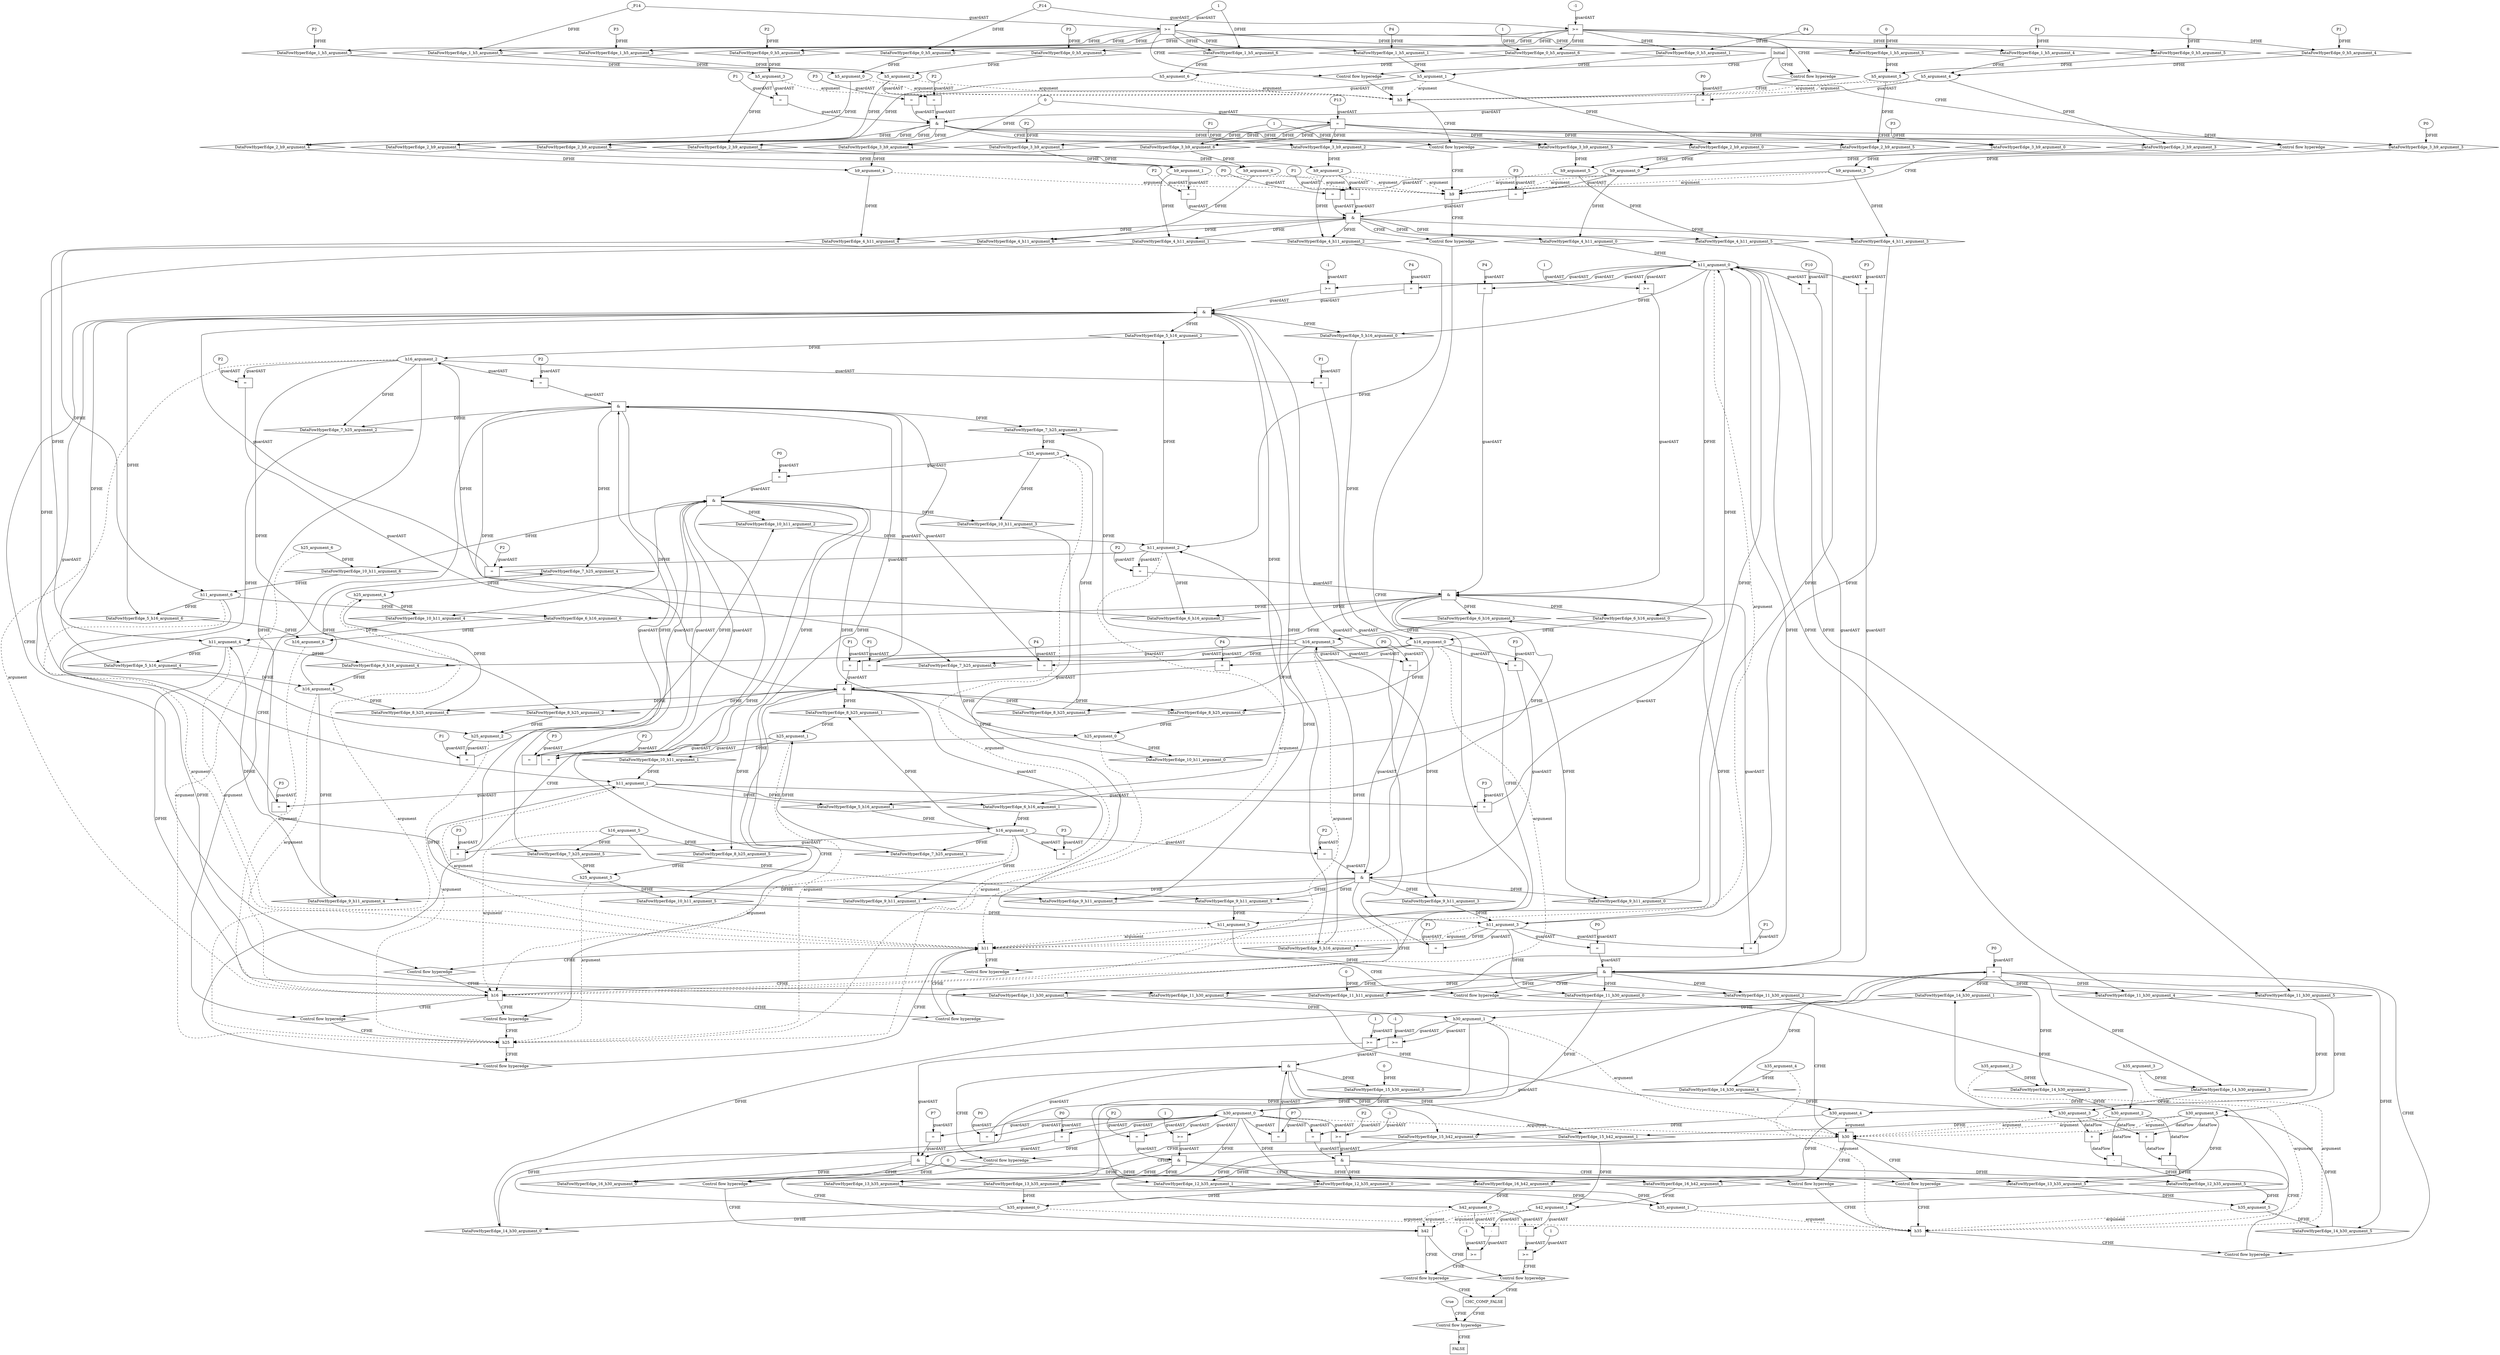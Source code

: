 digraph dag {
"CHC_COMP_FALSE" [label="CHC_COMP_FALSE" nodeName="CHC_COMP_FALSE" class=CONTROL  shape="rect"];
"h11" [label="h11" nodeName="h11" class=CONTROL  shape="rect"];
"h16" [label="h16" nodeName="h16" class=CONTROL  shape="rect"];
"h25" [label="h25" nodeName="h25" class=CONTROL  shape="rect"];
"h30" [label="h30" nodeName="h30" class=CONTROL  shape="rect"];
"h35" [label="h35" nodeName="h35" class=CONTROL  shape="rect"];
"h42" [label="h42" nodeName="h42" class=CONTROL  shape="rect"];
"h5" [label="h5" nodeName="h5" class=CONTROL  shape="rect"];
"h9" [label="h9" nodeName="h9" class=CONTROL  shape="rect"];
FALSE [label="FALSE" nodeName=FALSE class=CONTROL  shape="rect"];
Initial [label="Initial" nodeName=Initial class=CONTROL  shape="rect"];
ControlFowHyperEdge_0 [label="Control flow hyperedge" nodeName=ControlFowHyperEdge_0 class=controlFlowHyperEdge shape="diamond"];
"Initial" -> ControlFowHyperEdge_0 [label="CFHE"]
ControlFowHyperEdge_0 -> "h5" [label="CFHE"]
ControlFowHyperEdge_1 [label="Control flow hyperedge" nodeName=ControlFowHyperEdge_1 class=controlFlowHyperEdge shape="diamond"];
"Initial" -> ControlFowHyperEdge_1 [label="CFHE"]
ControlFowHyperEdge_1 -> "h5" [label="CFHE"]
ControlFowHyperEdge_2 [label="Control flow hyperedge" nodeName=ControlFowHyperEdge_2 class=controlFlowHyperEdge shape="diamond"];
"h5" -> ControlFowHyperEdge_2 [label="CFHE"]
ControlFowHyperEdge_2 -> "h9" [label="CFHE"]
ControlFowHyperEdge_3 [label="Control flow hyperedge" nodeName=ControlFowHyperEdge_3 class=controlFlowHyperEdge shape="diamond"];
"Initial" -> ControlFowHyperEdge_3 [label="CFHE"]
ControlFowHyperEdge_3 -> "h9" [label="CFHE"]
ControlFowHyperEdge_4 [label="Control flow hyperedge" nodeName=ControlFowHyperEdge_4 class=controlFlowHyperEdge shape="diamond"];
"h9" -> ControlFowHyperEdge_4 [label="CFHE"]
ControlFowHyperEdge_4 -> "h11" [label="CFHE"]
ControlFowHyperEdge_5 [label="Control flow hyperedge" nodeName=ControlFowHyperEdge_5 class=controlFlowHyperEdge shape="diamond"];
"h11" -> ControlFowHyperEdge_5 [label="CFHE"]
ControlFowHyperEdge_5 -> "h16" [label="CFHE"]
ControlFowHyperEdge_6 [label="Control flow hyperedge" nodeName=ControlFowHyperEdge_6 class=controlFlowHyperEdge shape="diamond"];
"h11" -> ControlFowHyperEdge_6 [label="CFHE"]
ControlFowHyperEdge_6 -> "h16" [label="CFHE"]
ControlFowHyperEdge_7 [label="Control flow hyperedge" nodeName=ControlFowHyperEdge_7 class=controlFlowHyperEdge shape="diamond"];
"h16" -> ControlFowHyperEdge_7 [label="CFHE"]
ControlFowHyperEdge_7 -> "h25" [label="CFHE"]
ControlFowHyperEdge_8 [label="Control flow hyperedge" nodeName=ControlFowHyperEdge_8 class=controlFlowHyperEdge shape="diamond"];
"h16" -> ControlFowHyperEdge_8 [label="CFHE"]
ControlFowHyperEdge_8 -> "h25" [label="CFHE"]
ControlFowHyperEdge_9 [label="Control flow hyperedge" nodeName=ControlFowHyperEdge_9 class=controlFlowHyperEdge shape="diamond"];
"h16" -> ControlFowHyperEdge_9 [label="CFHE"]
ControlFowHyperEdge_9 -> "h11" [label="CFHE"]
ControlFowHyperEdge_10 [label="Control flow hyperedge" nodeName=ControlFowHyperEdge_10 class=controlFlowHyperEdge shape="diamond"];
"h25" -> ControlFowHyperEdge_10 [label="CFHE"]
ControlFowHyperEdge_10 -> "h11" [label="CFHE"]
ControlFowHyperEdge_11 [label="Control flow hyperedge" nodeName=ControlFowHyperEdge_11 class=controlFlowHyperEdge shape="diamond"];
"h11" -> ControlFowHyperEdge_11 [label="CFHE"]
ControlFowHyperEdge_11 -> "h30" [label="CFHE"]
ControlFowHyperEdge_12 [label="Control flow hyperedge" nodeName=ControlFowHyperEdge_12 class=controlFlowHyperEdge shape="diamond"];
"h30" -> ControlFowHyperEdge_12 [label="CFHE"]
ControlFowHyperEdge_12 -> "h35" [label="CFHE"]
ControlFowHyperEdge_13 [label="Control flow hyperedge" nodeName=ControlFowHyperEdge_13 class=controlFlowHyperEdge shape="diamond"];
"h30" -> ControlFowHyperEdge_13 [label="CFHE"]
ControlFowHyperEdge_13 -> "h35" [label="CFHE"]
ControlFowHyperEdge_14 [label="Control flow hyperedge" nodeName=ControlFowHyperEdge_14 class=controlFlowHyperEdge shape="diamond"];
"h35" -> ControlFowHyperEdge_14 [label="CFHE"]
ControlFowHyperEdge_14 -> "h30" [label="CFHE"]
ControlFowHyperEdge_15 [label="Control flow hyperedge" nodeName=ControlFowHyperEdge_15 class=controlFlowHyperEdge shape="diamond"];
"h30" -> ControlFowHyperEdge_15 [label="CFHE"]
ControlFowHyperEdge_15 -> "h42" [label="CFHE"]
ControlFowHyperEdge_16 [label="Control flow hyperedge" nodeName=ControlFowHyperEdge_16 class=controlFlowHyperEdge shape="diamond"];
"h30" -> ControlFowHyperEdge_16 [label="CFHE"]
ControlFowHyperEdge_16 -> "h42" [label="CFHE"]
ControlFowHyperEdge_17 [label="Control flow hyperedge" nodeName=ControlFowHyperEdge_17 class=controlFlowHyperEdge shape="diamond"];
"h42" -> ControlFowHyperEdge_17 [label="CFHE"]
ControlFowHyperEdge_17 -> "CHC_COMP_FALSE" [label="CFHE"]
ControlFowHyperEdge_18 [label="Control flow hyperedge" nodeName=ControlFowHyperEdge_18 class=controlFlowHyperEdge shape="diamond"];
"h42" -> ControlFowHyperEdge_18 [label="CFHE"]
ControlFowHyperEdge_18 -> "CHC_COMP_FALSE" [label="CFHE"]
ControlFowHyperEdge_19 [label="Control flow hyperedge" nodeName=ControlFowHyperEdge_19 class=controlFlowHyperEdge shape="diamond"];
"CHC_COMP_FALSE" -> ControlFowHyperEdge_19 [label="CFHE"]
ControlFowHyperEdge_19 -> "FALSE" [label="CFHE"]
"h5_argument_0" [label="h5_argument_0" nodeName=argument0 class=argument  head="h5" shape="oval"];
"h5_argument_0" -> "h5"[label="argument" style="dashed"]
"h5_argument_1" [label="h5_argument_1" nodeName=argument1 class=argument  head="h5" shape="oval"];
"h5_argument_1" -> "h5"[label="argument" style="dashed"]
"h5_argument_2" [label="h5_argument_2" nodeName=argument2 class=argument  head="h5" shape="oval"];
"h5_argument_2" -> "h5"[label="argument" style="dashed"]
"h5_argument_3" [label="h5_argument_3" nodeName=argument3 class=argument  head="h5" shape="oval"];
"h5_argument_3" -> "h5"[label="argument" style="dashed"]
"h5_argument_4" [label="h5_argument_4" nodeName=argument4 class=argument  head="h5" shape="oval"];
"h5_argument_4" -> "h5"[label="argument" style="dashed"]
"h5_argument_5" [label="h5_argument_5" nodeName=argument5 class=argument  head="h5" shape="oval"];
"h5_argument_5" -> "h5"[label="argument" style="dashed"]
"h5_argument_6" [label="h5_argument_6" nodeName=argument6 class=argument  head="h5" shape="oval"];
"h5_argument_6" -> "h5"[label="argument" style="dashed"]
"h9_argument_0" [label="h9_argument_0" nodeName=argument0 class=argument  head="h9" shape="oval"];
"h9_argument_0" -> "h9"[label="argument" style="dashed"]
"h9_argument_1" [label="h9_argument_1" nodeName=argument1 class=argument  head="h9" shape="oval"];
"h9_argument_1" -> "h9"[label="argument" style="dashed"]
"h9_argument_2" [label="h9_argument_2" nodeName=argument2 class=argument  head="h9" shape="oval"];
"h9_argument_2" -> "h9"[label="argument" style="dashed"]
"h9_argument_3" [label="h9_argument_3" nodeName=argument3 class=argument  head="h9" shape="oval"];
"h9_argument_3" -> "h9"[label="argument" style="dashed"]
"h9_argument_4" [label="h9_argument_4" nodeName=argument4 class=argument  head="h9" shape="oval"];
"h9_argument_4" -> "h9"[label="argument" style="dashed"]
"h9_argument_5" [label="h9_argument_5" nodeName=argument5 class=argument  head="h9" shape="oval"];
"h9_argument_5" -> "h9"[label="argument" style="dashed"]
"h9_argument_6" [label="h9_argument_6" nodeName=argument6 class=argument  head="h9" shape="oval"];
"h9_argument_6" -> "h9"[label="argument" style="dashed"]
"h11_argument_0" [label="h11_argument_0" nodeName=argument0 class=argument  head="h11" shape="oval"];
"h11_argument_0" -> "h11"[label="argument" style="dashed"]
"h11_argument_1" [label="h11_argument_1" nodeName=argument1 class=argument  head="h11" shape="oval"];
"h11_argument_1" -> "h11"[label="argument" style="dashed"]
"h11_argument_2" [label="h11_argument_2" nodeName=argument2 class=argument  head="h11" shape="oval"];
"h11_argument_2" -> "h11"[label="argument" style="dashed"]
"h11_argument_3" [label="h11_argument_3" nodeName=argument3 class=argument  head="h11" shape="oval"];
"h11_argument_3" -> "h11"[label="argument" style="dashed"]
"h11_argument_4" [label="h11_argument_4" nodeName=argument4 class=argument  head="h11" shape="oval"];
"h11_argument_4" -> "h11"[label="argument" style="dashed"]
"h11_argument_5" [label="h11_argument_5" nodeName=argument5 class=argument  head="h11" shape="oval"];
"h11_argument_5" -> "h11"[label="argument" style="dashed"]
"h11_argument_6" [label="h11_argument_6" nodeName=argument6 class=argument  head="h11" shape="oval"];
"h11_argument_6" -> "h11"[label="argument" style="dashed"]
"h16_argument_0" [label="h16_argument_0" nodeName=argument0 class=argument  head="h16" shape="oval"];
"h16_argument_0" -> "h16"[label="argument" style="dashed"]
"h16_argument_1" [label="h16_argument_1" nodeName=argument1 class=argument  head="h16" shape="oval"];
"h16_argument_1" -> "h16"[label="argument" style="dashed"]
"h16_argument_2" [label="h16_argument_2" nodeName=argument2 class=argument  head="h16" shape="oval"];
"h16_argument_2" -> "h16"[label="argument" style="dashed"]
"h16_argument_3" [label="h16_argument_3" nodeName=argument3 class=argument  head="h16" shape="oval"];
"h16_argument_3" -> "h16"[label="argument" style="dashed"]
"h16_argument_4" [label="h16_argument_4" nodeName=argument4 class=argument  head="h16" shape="oval"];
"h16_argument_4" -> "h16"[label="argument" style="dashed"]
"h16_argument_5" [label="h16_argument_5" nodeName=argument5 class=argument  head="h16" shape="oval"];
"h16_argument_5" -> "h16"[label="argument" style="dashed"]
"h16_argument_6" [label="h16_argument_6" nodeName=argument6 class=argument  head="h16" shape="oval"];
"h16_argument_6" -> "h16"[label="argument" style="dashed"]
"h25_argument_0" [label="h25_argument_0" nodeName=argument0 class=argument  head="h25" shape="oval"];
"h25_argument_0" -> "h25"[label="argument" style="dashed"]
"h25_argument_1" [label="h25_argument_1" nodeName=argument1 class=argument  head="h25" shape="oval"];
"h25_argument_1" -> "h25"[label="argument" style="dashed"]
"h25_argument_2" [label="h25_argument_2" nodeName=argument2 class=argument  head="h25" shape="oval"];
"h25_argument_2" -> "h25"[label="argument" style="dashed"]
"h25_argument_3" [label="h25_argument_3" nodeName=argument3 class=argument  head="h25" shape="oval"];
"h25_argument_3" -> "h25"[label="argument" style="dashed"]
"h25_argument_4" [label="h25_argument_4" nodeName=argument4 class=argument  head="h25" shape="oval"];
"h25_argument_4" -> "h25"[label="argument" style="dashed"]
"h25_argument_5" [label="h25_argument_5" nodeName=argument5 class=argument  head="h25" shape="oval"];
"h25_argument_5" -> "h25"[label="argument" style="dashed"]
"h25_argument_6" [label="h25_argument_6" nodeName=argument6 class=argument  head="h25" shape="oval"];
"h25_argument_6" -> "h25"[label="argument" style="dashed"]
"h30_argument_0" [label="h30_argument_0" nodeName=argument0 class=argument  head="h30" shape="oval"];
"h30_argument_0" -> "h30"[label="argument" style="dashed"]
"h30_argument_1" [label="h30_argument_1" nodeName=argument1 class=argument  head="h30" shape="oval"];
"h30_argument_1" -> "h30"[label="argument" style="dashed"]
"h30_argument_2" [label="h30_argument_2" nodeName=argument2 class=argument  head="h30" shape="oval"];
"h30_argument_2" -> "h30"[label="argument" style="dashed"]
"h30_argument_3" [label="h30_argument_3" nodeName=argument3 class=argument  head="h30" shape="oval"];
"h30_argument_3" -> "h30"[label="argument" style="dashed"]
"h30_argument_4" [label="h30_argument_4" nodeName=argument4 class=argument  head="h30" shape="oval"];
"h30_argument_4" -> "h30"[label="argument" style="dashed"]
"h30_argument_5" [label="h30_argument_5" nodeName=argument5 class=argument  head="h30" shape="oval"];
"h30_argument_5" -> "h30"[label="argument" style="dashed"]
"h35_argument_0" [label="h35_argument_0" nodeName=argument0 class=argument  head="h35" shape="oval"];
"h35_argument_0" -> "h35"[label="argument" style="dashed"]
"h35_argument_1" [label="h35_argument_1" nodeName=argument1 class=argument  head="h35" shape="oval"];
"h35_argument_1" -> "h35"[label="argument" style="dashed"]
"h35_argument_2" [label="h35_argument_2" nodeName=argument2 class=argument  head="h35" shape="oval"];
"h35_argument_2" -> "h35"[label="argument" style="dashed"]
"h35_argument_3" [label="h35_argument_3" nodeName=argument3 class=argument  head="h35" shape="oval"];
"h35_argument_3" -> "h35"[label="argument" style="dashed"]
"h35_argument_4" [label="h35_argument_4" nodeName=argument4 class=argument  head="h35" shape="oval"];
"h35_argument_4" -> "h35"[label="argument" style="dashed"]
"h35_argument_5" [label="h35_argument_5" nodeName=argument5 class=argument  head="h35" shape="oval"];
"h35_argument_5" -> "h35"[label="argument" style="dashed"]
"h42_argument_0" [label="h42_argument_0" nodeName=argument0 class=argument  head="h42" shape="oval"];
"h42_argument_0" -> "h42"[label="argument" style="dashed"]
"h42_argument_1" [label="h42_argument_1" nodeName=argument1 class=argument  head="h42" shape="oval"];
"h42_argument_1" -> "h42"[label="argument" style="dashed"]

"xxxh5___Initial_0xxxguard_0_node_0" [label=">=" nodeName="xxxh5___Initial_0xxxguard_0_node_0" class=Operator  shape="rect"];
"xxxh5___Initial_0xxxguard_0_node_1" [label="-1" nodeName="xxxh5___Initial_0xxxguard_0_node_1" class=IdealInt ];
"xxxh5___Initial_0xxxguard_0_node_1" -> "xxxh5___Initial_0xxxguard_0_node_0"[label="guardAST"]
"xxxh5___Initial_0xxxdataFlow3_node_0" -> "xxxh5___Initial_0xxxguard_0_node_0"[label="guardAST"]

"xxxh5___Initial_0xxxguard_0_node_0" -> "ControlFowHyperEdge_0" [label="CFHE"];
"xxxh5___Initial_0xxxdataFlow_0_node_0" [label="1" nodeName="xxxh5___Initial_0xxxdataFlow_0_node_0" class=IdealInt ];

"xxxh5___Initial_0xxxdataFlow1_node_0" [label="P2" nodeName="xxxh5___Initial_0xxxdataFlow1_node_0" class=symbolicConstant ];

"xxxh5___Initial_0xxxdataFlow2_node_0" [label="P4" nodeName="xxxh5___Initial_0xxxdataFlow2_node_0" class=symbolicConstant ];

"xxxh5___Initial_0xxxdataFlow3_node_0" [label="_P14" nodeName="xxxh5___Initial_0xxxdataFlow3_node_0" class=symbolicConstant ];

"xxxh5___Initial_0xxxdataFlow4_node_0" [label="P1" nodeName="xxxh5___Initial_0xxxdataFlow4_node_0" class=symbolicConstant ];

"xxxh5___Initial_0xxxdataFlow5_node_0" [label="0" nodeName="xxxh5___Initial_0xxxdataFlow5_node_0" class=IdealInt ];

"xxxh5___Initial_0xxxdataFlow6_node_0" [label="P3" nodeName="xxxh5___Initial_0xxxdataFlow6_node_0" class=symbolicConstant ];

"xxxh5___Initial_1xxxguard_0_node_0" [label=">=" nodeName="xxxh5___Initial_1xxxguard_0_node_0" class=Operator  shape="rect"];
"xxxh5___Initial_1xxxdataFlow3_node_0" -> "xxxh5___Initial_1xxxguard_0_node_0"[label="guardAST"]
"xxxh5___Initial_1xxxdataFlow_0_node_0" -> "xxxh5___Initial_1xxxguard_0_node_0"[label="guardAST"]

"xxxh5___Initial_1xxxguard_0_node_0" -> "ControlFowHyperEdge_1" [label="CFHE"];
"xxxh5___Initial_1xxxdataFlow_0_node_0" [label="1" nodeName="xxxh5___Initial_1xxxdataFlow_0_node_0" class=IdealInt ];

"xxxh5___Initial_1xxxdataFlow1_node_0" [label="P2" nodeName="xxxh5___Initial_1xxxdataFlow1_node_0" class=symbolicConstant ];

"xxxh5___Initial_1xxxdataFlow2_node_0" [label="P4" nodeName="xxxh5___Initial_1xxxdataFlow2_node_0" class=symbolicConstant ];

"xxxh5___Initial_1xxxdataFlow3_node_0" [label="_P14" nodeName="xxxh5___Initial_1xxxdataFlow3_node_0" class=symbolicConstant ];

"xxxh5___Initial_1xxxdataFlow4_node_0" [label="P1" nodeName="xxxh5___Initial_1xxxdataFlow4_node_0" class=symbolicConstant ];

"xxxh5___Initial_1xxxdataFlow5_node_0" [label="0" nodeName="xxxh5___Initial_1xxxdataFlow5_node_0" class=IdealInt ];

"xxxh5___Initial_1xxxdataFlow6_node_0" [label="P3" nodeName="xxxh5___Initial_1xxxdataFlow6_node_0" class=symbolicConstant ];

"xxxh9___h5_2xxx_and" [label="&" nodeName="xxxh9___h5_2xxx_and" class=Operator shape="rect"];
"xxxh9___h5_2xxxguard_0_node_0" [label="=" nodeName="xxxh9___h5_2xxxguard_0_node_0" class=Operator  shape="rect"];
"xxxh9___h5_2xxxguard_0_node_1" [label="P3" nodeName="xxxh9___h5_2xxxguard_0_node_1" class=symbolicConstant ];
"xxxh9___h5_2xxxguard_0_node_1" -> "xxxh9___h5_2xxxguard_0_node_0"[label="guardAST"]
"h5_argument_1" -> "xxxh9___h5_2xxxguard_0_node_0"[label="guardAST"]

"xxxh9___h5_2xxxguard_0_node_0" -> "xxxh9___h5_2xxx_and" [label="guardAST"];
"xxxh9___h5_2xxxguard1_node_0" [label="=" nodeName="xxxh9___h5_2xxxguard1_node_0" class=Operator  shape="rect"];
"xxxh9___h5_2xxxguard1_node_1" [label="P2" nodeName="xxxh9___h5_2xxxguard1_node_1" class=symbolicConstant ];
"xxxh9___h5_2xxxguard1_node_1" -> "xxxh9___h5_2xxxguard1_node_0"[label="guardAST"]
"h5_argument_2" -> "xxxh9___h5_2xxxguard1_node_0"[label="guardAST"]

"xxxh9___h5_2xxxguard1_node_0" -> "xxxh9___h5_2xxx_and" [label="guardAST"];
"xxxh9___h5_2xxxguard2_node_0" [label="=" nodeName="xxxh9___h5_2xxxguard2_node_0" class=Operator  shape="rect"];
"xxxh9___h5_2xxxguard2_node_1" [label="P1" nodeName="xxxh9___h5_2xxxguard2_node_1" class=symbolicConstant ];
"xxxh9___h5_2xxxguard2_node_1" -> "xxxh9___h5_2xxxguard2_node_0"[label="guardAST"]
"h5_argument_3" -> "xxxh9___h5_2xxxguard2_node_0"[label="guardAST"]

"xxxh9___h5_2xxxguard2_node_0" -> "xxxh9___h5_2xxx_and" [label="guardAST"];
"xxxh9___h5_2xxxguard3_node_0" [label="=" nodeName="xxxh9___h5_2xxxguard3_node_0" class=Operator  shape="rect"];
"xxxh9___h5_2xxxguard3_node_1" [label="P0" nodeName="xxxh9___h5_2xxxguard3_node_1" class=symbolicConstant ];
"xxxh9___h5_2xxxguard3_node_1" -> "xxxh9___h5_2xxxguard3_node_0"[label="guardAST"]
"h5_argument_4" -> "xxxh9___h5_2xxxguard3_node_0"[label="guardAST"]

"xxxh9___h5_2xxxguard3_node_0" -> "xxxh9___h5_2xxx_and" [label="guardAST"];
"xxxh9___h5_2xxx_and" -> "ControlFowHyperEdge_2" [label="CFHE"];

"xxxh9___Initial_3xxxguard_0_node_0" [label="=" nodeName="xxxh9___Initial_3xxxguard_0_node_0" class=Operator  shape="rect"];
"xxxh9___Initial_3xxxguard_0_node_2" [label="P13" nodeName="xxxh9___Initial_3xxxguard_0_node_2" class=symbolicConstant ];
"xxxh9___Initial_3xxxdataFlow6_node_0" -> "xxxh9___Initial_3xxxguard_0_node_0"[label="guardAST"]
"xxxh9___Initial_3xxxguard_0_node_2" -> "xxxh9___Initial_3xxxguard_0_node_0"[label="guardAST"]

"xxxh9___Initial_3xxxguard_0_node_0" -> "ControlFowHyperEdge_3" [label="CFHE"];
"xxxh9___Initial_3xxxdataFlow_0_node_0" [label="P0" nodeName="xxxh9___Initial_3xxxdataFlow_0_node_0" class=symbolicConstant ];

"xxxh9___Initial_3xxxdataFlow1_node_0" [label="1" nodeName="xxxh9___Initial_3xxxdataFlow1_node_0" class=IdealInt ];

"xxxh9___Initial_3xxxdataFlow2_node_0" [label="P1" nodeName="xxxh9___Initial_3xxxdataFlow2_node_0" class=symbolicConstant ];

"xxxh9___Initial_3xxxdataFlow3_node_0" [label="P2" nodeName="xxxh9___Initial_3xxxdataFlow3_node_0" class=symbolicConstant ];


"xxxh9___Initial_3xxxdataFlow5_node_0" [label="P3" nodeName="xxxh9___Initial_3xxxdataFlow5_node_0" class=symbolicConstant ];

"xxxh9___Initial_3xxxdataFlow6_node_0" [label="0" nodeName="xxxh9___Initial_3xxxdataFlow6_node_0" class=IdealInt ];

"xxxh11___h9_4xxx_and" [label="&" nodeName="xxxh11___h9_4xxx_and" class=Operator shape="rect"];
"xxxh11___h9_4xxxguard_0_node_0" [label="=" nodeName="xxxh11___h9_4xxxguard_0_node_0" class=Operator  shape="rect"];
"xxxh11___h9_4xxxguard_0_node_1" [label="P3" nodeName="xxxh11___h9_4xxxguard_0_node_1" class=symbolicConstant ];
"xxxh11___h9_4xxxguard_0_node_1" -> "xxxh11___h9_4xxxguard_0_node_0"[label="guardAST"]
"h9_argument_0" -> "xxxh11___h9_4xxxguard_0_node_0"[label="guardAST"]

"xxxh11___h9_4xxxguard_0_node_0" -> "xxxh11___h9_4xxx_and" [label="guardAST"];
"xxxh11___h9_4xxxguard1_node_0" [label="=" nodeName="xxxh11___h9_4xxxguard1_node_0" class=Operator  shape="rect"];
"xxxh11___h9_4xxxguard1_node_1" [label="P2" nodeName="xxxh11___h9_4xxxguard1_node_1" class=symbolicConstant ];
"xxxh11___h9_4xxxguard1_node_1" -> "xxxh11___h9_4xxxguard1_node_0"[label="guardAST"]
"h9_argument_1" -> "xxxh11___h9_4xxxguard1_node_0"[label="guardAST"]

"xxxh11___h9_4xxxguard1_node_0" -> "xxxh11___h9_4xxx_and" [label="guardAST"];
"xxxh11___h9_4xxxguard2_node_0" [label="=" nodeName="xxxh11___h9_4xxxguard2_node_0" class=Operator  shape="rect"];
"xxxh11___h9_4xxxguard2_node_1" [label="P1" nodeName="xxxh11___h9_4xxxguard2_node_1" class=symbolicConstant ];
"xxxh11___h9_4xxxguard2_node_1" -> "xxxh11___h9_4xxxguard2_node_0"[label="guardAST"]
"h9_argument_2" -> "xxxh11___h9_4xxxguard2_node_0"[label="guardAST"]

"xxxh11___h9_4xxxguard2_node_0" -> "xxxh11___h9_4xxx_and" [label="guardAST"];
"xxxh11___h9_4xxxguard3_node_0" [label="=" nodeName="xxxh11___h9_4xxxguard3_node_0" class=Operator  shape="rect"];
"xxxh11___h9_4xxxguard3_node_1" [label="P0" nodeName="xxxh11___h9_4xxxguard3_node_1" class=symbolicConstant ];
"xxxh11___h9_4xxxguard3_node_1" -> "xxxh11___h9_4xxxguard3_node_0"[label="guardAST"]
"h9_argument_3" -> "xxxh11___h9_4xxxguard3_node_0"[label="guardAST"]

"xxxh11___h9_4xxxguard3_node_0" -> "xxxh11___h9_4xxx_and" [label="guardAST"];
"xxxh11___h9_4xxx_and" -> "ControlFowHyperEdge_4" [label="CFHE"];
"xxxh16___h11_5xxx_and" [label="&" nodeName="xxxh16___h11_5xxx_and" class=Operator shape="rect"];
"xxxh16___h11_5xxxguard4_node_0" [label="=" nodeName="xxxh16___h11_5xxxguard4_node_0" class=Operator  shape="rect"];
"xxxh16___h11_5xxxguard4_node_1" [label="P3" nodeName="xxxh16___h11_5xxxguard4_node_1" class=symbolicConstant ];
"xxxh16___h11_5xxxguard4_node_1" -> "xxxh16___h11_5xxxguard4_node_0"[label="guardAST"]
"h11_argument_1" -> "xxxh16___h11_5xxxguard4_node_0"[label="guardAST"]

"xxxh16___h11_5xxxguard4_node_0" -> "xxxh16___h11_5xxx_and" [label="guardAST"];
"xxxh16___h11_5xxxguard3_node_0" [label="=" nodeName="xxxh16___h11_5xxxguard3_node_0" class=Operator  shape="rect"];
"xxxh16___h11_5xxxguard3_node_1" [label="P4" nodeName="xxxh16___h11_5xxxguard3_node_1" class=symbolicConstant ];
"xxxh16___h11_5xxxguard3_node_1" -> "xxxh16___h11_5xxxguard3_node_0"[label="guardAST"]
"h11_argument_0" -> "xxxh16___h11_5xxxguard3_node_0"[label="guardAST"]

"xxxh16___h11_5xxxguard3_node_0" -> "xxxh16___h11_5xxx_and" [label="guardAST"];
"xxxh16___h11_5xxxguard2_node_0" [label=">=" nodeName="xxxh16___h11_5xxxguard2_node_0" class=Operator  shape="rect"];
"xxxh16___h11_5xxxguard2_node_1" [label="-1" nodeName="xxxh16___h11_5xxxguard2_node_1" class=IdealInt ];
"xxxh16___h11_5xxxguard2_node_1" -> "xxxh16___h11_5xxxguard2_node_0"[label="guardAST"]
"h11_argument_0" -> "xxxh16___h11_5xxxguard2_node_0"[label="guardAST"]

"xxxh16___h11_5xxxguard2_node_0" -> "xxxh16___h11_5xxx_and" [label="guardAST"];
"xxxh16___h11_5xxxguard1_node_0" [label="=" nodeName="xxxh16___h11_5xxxguard1_node_0" class=Operator  shape="rect"];
"xxxh16___h11_5xxxguard1_node_1" [label="P2" nodeName="xxxh16___h11_5xxxguard1_node_1" class=symbolicConstant ];
"xxxh16___h11_5xxxguard1_node_1" -> "xxxh16___h11_5xxxguard1_node_0"[label="guardAST"]
"h11_argument_2" -> "xxxh16___h11_5xxxguard1_node_0"[label="guardAST"]

"xxxh16___h11_5xxxguard1_node_0" -> "xxxh16___h11_5xxx_and" [label="guardAST"];
"xxxh16___h11_5xxxguard_0_node_0" [label="=" nodeName="xxxh16___h11_5xxxguard_0_node_0" class=Operator  shape="rect"];
"xxxh16___h11_5xxxguard_0_node_1" [label="P1" nodeName="xxxh16___h11_5xxxguard_0_node_1" class=symbolicConstant ];
"xxxh16___h11_5xxxguard_0_node_1" -> "xxxh16___h11_5xxxguard_0_node_0"[label="guardAST"]
"h11_argument_3" -> "xxxh16___h11_5xxxguard_0_node_0"[label="guardAST"]

"xxxh16___h11_5xxxguard_0_node_0" -> "xxxh16___h11_5xxx_and" [label="guardAST"];
"xxxh16___h11_5xxx_and" -> "ControlFowHyperEdge_5" [label="CFHE"];
"xxxh16___h11_6xxx_and" [label="&" nodeName="xxxh16___h11_6xxx_and" class=Operator shape="rect"];
"xxxh16___h11_6xxxguard2_node_0" [label=">=" nodeName="xxxh16___h11_6xxxguard2_node_0" class=Operator  shape="rect"];
"xxxh16___h11_6xxxguard2_node_2" [label="1" nodeName="xxxh16___h11_6xxxguard2_node_2" class=IdealInt ];
"h11_argument_0" -> "xxxh16___h11_6xxxguard2_node_0"[label="guardAST"]
"xxxh16___h11_6xxxguard2_node_2" -> "xxxh16___h11_6xxxguard2_node_0"[label="guardAST"]

"xxxh16___h11_6xxxguard2_node_0" -> "xxxh16___h11_6xxx_and" [label="guardAST"];
"xxxh16___h11_6xxxguard3_node_0" [label="=" nodeName="xxxh16___h11_6xxxguard3_node_0" class=Operator  shape="rect"];
"xxxh16___h11_6xxxguard3_node_1" [label="P4" nodeName="xxxh16___h11_6xxxguard3_node_1" class=symbolicConstant ];
"xxxh16___h11_6xxxguard3_node_1" -> "xxxh16___h11_6xxxguard3_node_0"[label="guardAST"]
"h11_argument_0" -> "xxxh16___h11_6xxxguard3_node_0"[label="guardAST"]

"xxxh16___h11_6xxxguard3_node_0" -> "xxxh16___h11_6xxx_and" [label="guardAST"];
"xxxh16___h11_6xxxguard_0_node_0" [label="=" nodeName="xxxh16___h11_6xxxguard_0_node_0" class=Operator  shape="rect"];
"xxxh16___h11_6xxxguard_0_node_1" [label="P1" nodeName="xxxh16___h11_6xxxguard_0_node_1" class=symbolicConstant ];
"xxxh16___h11_6xxxguard_0_node_1" -> "xxxh16___h11_6xxxguard_0_node_0"[label="guardAST"]
"h11_argument_3" -> "xxxh16___h11_6xxxguard_0_node_0"[label="guardAST"]

"xxxh16___h11_6xxxguard_0_node_0" -> "xxxh16___h11_6xxx_and" [label="guardAST"];
"xxxh16___h11_6xxxguard4_node_0" [label="=" nodeName="xxxh16___h11_6xxxguard4_node_0" class=Operator  shape="rect"];
"xxxh16___h11_6xxxguard4_node_1" [label="P3" nodeName="xxxh16___h11_6xxxguard4_node_1" class=symbolicConstant ];
"xxxh16___h11_6xxxguard4_node_1" -> "xxxh16___h11_6xxxguard4_node_0"[label="guardAST"]
"h11_argument_1" -> "xxxh16___h11_6xxxguard4_node_0"[label="guardAST"]

"xxxh16___h11_6xxxguard4_node_0" -> "xxxh16___h11_6xxx_and" [label="guardAST"];
"xxxh16___h11_6xxxguard1_node_0" [label="=" nodeName="xxxh16___h11_6xxxguard1_node_0" class=Operator  shape="rect"];
"xxxh16___h11_6xxxguard1_node_1" [label="P2" nodeName="xxxh16___h11_6xxxguard1_node_1" class=symbolicConstant ];
"xxxh16___h11_6xxxguard1_node_1" -> "xxxh16___h11_6xxxguard1_node_0"[label="guardAST"]
"h11_argument_2" -> "xxxh16___h11_6xxxguard1_node_0"[label="guardAST"]

"xxxh16___h11_6xxxguard1_node_0" -> "xxxh16___h11_6xxx_and" [label="guardAST"];
"xxxh16___h11_6xxx_and" -> "ControlFowHyperEdge_6" [label="CFHE"];
"xxxh25___h16_7xxx_and" [label="&" nodeName="xxxh25___h16_7xxx_and" class=Operator shape="rect"];
"xxxh25___h16_7xxxguard_0_node_0" [label="=" nodeName="xxxh25___h16_7xxxguard_0_node_0" class=Operator  shape="rect"];
"xxxh25___h16_7xxxguard_0_node_1" [label="P4" nodeName="xxxh25___h16_7xxxguard_0_node_1" class=symbolicConstant ];
"xxxh25___h16_7xxxguard_0_node_1" -> "xxxh25___h16_7xxxguard_0_node_0"[label="guardAST"]
"h16_argument_0" -> "xxxh25___h16_7xxxguard_0_node_0"[label="guardAST"]

"xxxh25___h16_7xxxguard_0_node_0" -> "xxxh25___h16_7xxx_and" [label="guardAST"];
"xxxh25___h16_7xxxguard1_node_0" [label="=" nodeName="xxxh25___h16_7xxxguard1_node_0" class=Operator  shape="rect"];
"xxxh25___h16_7xxxguard1_node_1" [label="P3" nodeName="xxxh25___h16_7xxxguard1_node_1" class=symbolicConstant ];
"xxxh25___h16_7xxxguard1_node_1" -> "xxxh25___h16_7xxxguard1_node_0"[label="guardAST"]
"h16_argument_1" -> "xxxh25___h16_7xxxguard1_node_0"[label="guardAST"]

"xxxh25___h16_7xxxguard1_node_0" -> "xxxh25___h16_7xxx_and" [label="guardAST"];
"xxxh25___h16_7xxxguard2_node_0" [label="=" nodeName="xxxh25___h16_7xxxguard2_node_0" class=Operator  shape="rect"];
"xxxh25___h16_7xxxguard2_node_1" [label="P2" nodeName="xxxh25___h16_7xxxguard2_node_1" class=symbolicConstant ];
"xxxh25___h16_7xxxguard2_node_1" -> "xxxh25___h16_7xxxguard2_node_0"[label="guardAST"]
"h16_argument_2" -> "xxxh25___h16_7xxxguard2_node_0"[label="guardAST"]

"xxxh25___h16_7xxxguard2_node_0" -> "xxxh25___h16_7xxx_and" [label="guardAST"];
"xxxh25___h16_7xxxguard3_node_0" [label="=" nodeName="xxxh25___h16_7xxxguard3_node_0" class=Operator  shape="rect"];
"xxxh25___h16_7xxxguard3_node_1" [label="P1" nodeName="xxxh25___h16_7xxxguard3_node_1" class=symbolicConstant ];
"xxxh25___h16_7xxxguard3_node_1" -> "xxxh25___h16_7xxxguard3_node_0"[label="guardAST"]
"h16_argument_3" -> "xxxh25___h16_7xxxguard3_node_0"[label="guardAST"]

"xxxh25___h16_7xxxguard3_node_0" -> "xxxh25___h16_7xxx_and" [label="guardAST"];
"xxxh25___h16_7xxx_and" -> "ControlFowHyperEdge_7" [label="CFHE"];
"xxxh25___h16_8xxx_and" [label="&" nodeName="xxxh25___h16_8xxx_and" class=Operator shape="rect"];
"xxxh25___h16_8xxxguard_0_node_0" [label="=" nodeName="xxxh25___h16_8xxxguard_0_node_0" class=Operator  shape="rect"];
"xxxh25___h16_8xxxguard_0_node_1" [label="P4" nodeName="xxxh25___h16_8xxxguard_0_node_1" class=symbolicConstant ];
"xxxh25___h16_8xxxguard_0_node_1" -> "xxxh25___h16_8xxxguard_0_node_0"[label="guardAST"]
"h16_argument_0" -> "xxxh25___h16_8xxxguard_0_node_0"[label="guardAST"]

"xxxh25___h16_8xxxguard_0_node_0" -> "xxxh25___h16_8xxx_and" [label="guardAST"];
"xxxh25___h16_8xxxguard1_node_0" [label="=" nodeName="xxxh25___h16_8xxxguard1_node_0" class=Operator  shape="rect"];
"xxxh25___h16_8xxxguard1_node_1" [label="P3" nodeName="xxxh25___h16_8xxxguard1_node_1" class=symbolicConstant ];
"xxxh25___h16_8xxxguard1_node_1" -> "xxxh25___h16_8xxxguard1_node_0"[label="guardAST"]
"h16_argument_1" -> "xxxh25___h16_8xxxguard1_node_0"[label="guardAST"]

"xxxh25___h16_8xxxguard1_node_0" -> "xxxh25___h16_8xxx_and" [label="guardAST"];
"xxxh25___h16_8xxxguard2_node_0" [label="=" nodeName="xxxh25___h16_8xxxguard2_node_0" class=Operator  shape="rect"];
"xxxh25___h16_8xxxguard2_node_1" [label="P2" nodeName="xxxh25___h16_8xxxguard2_node_1" class=symbolicConstant ];
"xxxh25___h16_8xxxguard2_node_1" -> "xxxh25___h16_8xxxguard2_node_0"[label="guardAST"]
"h16_argument_2" -> "xxxh25___h16_8xxxguard2_node_0"[label="guardAST"]

"xxxh25___h16_8xxxguard2_node_0" -> "xxxh25___h16_8xxx_and" [label="guardAST"];
"xxxh25___h16_8xxxguard3_node_0" [label="=" nodeName="xxxh25___h16_8xxxguard3_node_0" class=Operator  shape="rect"];
"xxxh25___h16_8xxxguard3_node_1" [label="P1" nodeName="xxxh25___h16_8xxxguard3_node_1" class=symbolicConstant ];
"xxxh25___h16_8xxxguard3_node_1" -> "xxxh25___h16_8xxxguard3_node_0"[label="guardAST"]
"h16_argument_3" -> "xxxh25___h16_8xxxguard3_node_0"[label="guardAST"]

"xxxh25___h16_8xxxguard3_node_0" -> "xxxh25___h16_8xxx_and" [label="guardAST"];
"xxxh25___h16_8xxx_and" -> "ControlFowHyperEdge_8" [label="CFHE"];
"xxxh11___h16_9xxx_and" [label="&" nodeName="xxxh11___h16_9xxx_and" class=Operator shape="rect"];
"xxxh11___h16_9xxxguard_0_node_0" [label="=" nodeName="xxxh11___h16_9xxxguard_0_node_0" class=Operator  shape="rect"];
"xxxh11___h16_9xxxguard_0_node_1" [label="P3" nodeName="xxxh11___h16_9xxxguard_0_node_1" class=symbolicConstant ];
"xxxh11___h16_9xxxguard_0_node_1" -> "xxxh11___h16_9xxxguard_0_node_0"[label="guardAST"]
"h16_argument_0" -> "xxxh11___h16_9xxxguard_0_node_0"[label="guardAST"]

"xxxh11___h16_9xxxguard_0_node_0" -> "xxxh11___h16_9xxx_and" [label="guardAST"];
"xxxh11___h16_9xxxguard1_node_0" [label="=" nodeName="xxxh11___h16_9xxxguard1_node_0" class=Operator  shape="rect"];
"xxxh11___h16_9xxxguard1_node_1" [label="P2" nodeName="xxxh11___h16_9xxxguard1_node_1" class=symbolicConstant ];
"xxxh11___h16_9xxxguard1_node_1" -> "xxxh11___h16_9xxxguard1_node_0"[label="guardAST"]
"h16_argument_1" -> "xxxh11___h16_9xxxguard1_node_0"[label="guardAST"]

"xxxh11___h16_9xxxguard1_node_0" -> "xxxh11___h16_9xxx_and" [label="guardAST"];
"xxxh11___h16_9xxxguard2_node_0" [label="=" nodeName="xxxh11___h16_9xxxguard2_node_0" class=Operator  shape="rect"];
"xxxh11___h16_9xxxguard2_node_1" [label="P1" nodeName="xxxh11___h16_9xxxguard2_node_1" class=symbolicConstant ];
"xxxh11___h16_9xxxguard2_node_1" -> "xxxh11___h16_9xxxguard2_node_0"[label="guardAST"]
"h16_argument_2" -> "xxxh11___h16_9xxxguard2_node_0"[label="guardAST"]

"xxxh11___h16_9xxxguard2_node_0" -> "xxxh11___h16_9xxx_and" [label="guardAST"];
"xxxh11___h16_9xxxguard3_node_0" [label="=" nodeName="xxxh11___h16_9xxxguard3_node_0" class=Operator  shape="rect"];
"xxxh11___h16_9xxxguard3_node_1" [label="P0" nodeName="xxxh11___h16_9xxxguard3_node_1" class=symbolicConstant ];
"xxxh11___h16_9xxxguard3_node_1" -> "xxxh11___h16_9xxxguard3_node_0"[label="guardAST"]
"h16_argument_3" -> "xxxh11___h16_9xxxguard3_node_0"[label="guardAST"]

"xxxh11___h16_9xxxguard3_node_0" -> "xxxh11___h16_9xxx_and" [label="guardAST"];
"xxxh11___h16_9xxx_and" -> "ControlFowHyperEdge_9" [label="CFHE"];
"xxxh11___h25_10xxx_and" [label="&" nodeName="xxxh11___h25_10xxx_and" class=Operator shape="rect"];
"xxxh11___h25_10xxxguard_0_node_0" [label="=" nodeName="xxxh11___h25_10xxxguard_0_node_0" class=Operator  shape="rect"];
"xxxh11___h25_10xxxguard_0_node_1" [label="P3" nodeName="xxxh11___h25_10xxxguard_0_node_1" class=symbolicConstant ];
"xxxh11___h25_10xxxguard_0_node_1" -> "xxxh11___h25_10xxxguard_0_node_0"[label="guardAST"]
"h25_argument_0" -> "xxxh11___h25_10xxxguard_0_node_0"[label="guardAST"]

"xxxh11___h25_10xxxguard_0_node_0" -> "xxxh11___h25_10xxx_and" [label="guardAST"];
"xxxh11___h25_10xxxguard1_node_0" [label="=" nodeName="xxxh11___h25_10xxxguard1_node_0" class=Operator  shape="rect"];
"xxxh11___h25_10xxxguard1_node_1" [label="P2" nodeName="xxxh11___h25_10xxxguard1_node_1" class=symbolicConstant ];
"xxxh11___h25_10xxxguard1_node_1" -> "xxxh11___h25_10xxxguard1_node_0"[label="guardAST"]
"h25_argument_1" -> "xxxh11___h25_10xxxguard1_node_0"[label="guardAST"]

"xxxh11___h25_10xxxguard1_node_0" -> "xxxh11___h25_10xxx_and" [label="guardAST"];
"xxxh11___h25_10xxxguard2_node_0" [label="=" nodeName="xxxh11___h25_10xxxguard2_node_0" class=Operator  shape="rect"];
"xxxh11___h25_10xxxguard2_node_1" [label="P1" nodeName="xxxh11___h25_10xxxguard2_node_1" class=symbolicConstant ];
"xxxh11___h25_10xxxguard2_node_1" -> "xxxh11___h25_10xxxguard2_node_0"[label="guardAST"]
"h25_argument_2" -> "xxxh11___h25_10xxxguard2_node_0"[label="guardAST"]

"xxxh11___h25_10xxxguard2_node_0" -> "xxxh11___h25_10xxx_and" [label="guardAST"];
"xxxh11___h25_10xxxguard3_node_0" [label="=" nodeName="xxxh11___h25_10xxxguard3_node_0" class=Operator  shape="rect"];
"xxxh11___h25_10xxxguard3_node_1" [label="P0" nodeName="xxxh11___h25_10xxxguard3_node_1" class=symbolicConstant ];
"xxxh11___h25_10xxxguard3_node_1" -> "xxxh11___h25_10xxxguard3_node_0"[label="guardAST"]
"h25_argument_3" -> "xxxh11___h25_10xxxguard3_node_0"[label="guardAST"]

"xxxh11___h25_10xxxguard3_node_0" -> "xxxh11___h25_10xxx_and" [label="guardAST"];
"xxxh11___h25_10xxx_and" -> "ControlFowHyperEdge_10" [label="CFHE"];
"xxxh30___h11_11xxx_and" [label="&" nodeName="xxxh30___h11_11xxx_and" class=Operator shape="rect"];
"xxxh30___h11_11xxxguard_0_node_0" [label="=" nodeName="xxxh30___h11_11xxxguard_0_node_0" class=Operator  shape="rect"];
"xxxh30___h11_11xxxguard_0_node_1" [label="P3" nodeName="xxxh30___h11_11xxxguard_0_node_1" class=symbolicConstant ];
"xxxh30___h11_11xxxguard_0_node_1" -> "xxxh30___h11_11xxxguard_0_node_0"[label="guardAST"]
"h11_argument_0" -> "xxxh30___h11_11xxxguard_0_node_0"[label="guardAST"]

"xxxh30___h11_11xxxguard_0_node_0" -> "xxxh30___h11_11xxx_and" [label="guardAST"];
"xxxh30___h11_11xxxguard1_node_0" [label="=" nodeName="xxxh30___h11_11xxxguard1_node_0" class=Operator  shape="rect"];
"xxxh30___h11_11xxxguard1_node_2" [label="P10" nodeName="xxxh30___h11_11xxxguard1_node_2" class=symbolicConstant ];
"h11_argument_0" -> "xxxh30___h11_11xxxguard1_node_0"[label="guardAST"]
"xxxh30___h11_11xxxguard1_node_2" -> "xxxh30___h11_11xxxguard1_node_0"[label="guardAST"]

"xxxh30___h11_11xxxguard1_node_0" -> "xxxh30___h11_11xxx_and" [label="guardAST"];
"xxxh30___h11_11xxxguard2_node_0" [label="=" nodeName="xxxh30___h11_11xxxguard2_node_0" class=Operator  shape="rect"];
"xxxh30___h11_11xxxguard2_node_1" [label="P0" nodeName="xxxh30___h11_11xxxguard2_node_1" class=symbolicConstant ];
"xxxh30___h11_11xxxguard2_node_1" -> "xxxh30___h11_11xxxguard2_node_0"[label="guardAST"]
"h11_argument_3" -> "xxxh30___h11_11xxxguard2_node_0"[label="guardAST"]

"xxxh30___h11_11xxxguard2_node_0" -> "xxxh30___h11_11xxx_and" [label="guardAST"];
"xxxh30___h11_11xxx_and" -> "ControlFowHyperEdge_11" [label="CFHE"];


"xxxh35___h30_12xxx_and" [label="&" nodeName="xxxh35___h30_12xxx_and" class=Operator shape="rect"];
"xxxh35___h30_12xxxguard_0_node_0" [label=">=" nodeName="xxxh35___h30_12xxxguard_0_node_0" class=Operator  shape="rect"];
"xxxh35___h30_12xxxguard_0_node_1" [label="-1" nodeName="xxxh35___h30_12xxxguard_0_node_1" class=IdealInt ];
"xxxh35___h30_12xxxguard_0_node_1" -> "xxxh35___h30_12xxxguard_0_node_0"[label="guardAST"]
"h30_argument_0" -> "xxxh35___h30_12xxxguard_0_node_0"[label="guardAST"]

"xxxh35___h30_12xxxguard_0_node_0" -> "xxxh35___h30_12xxx_and" [label="guardAST"];
"xxxh35___h30_12xxxguard1_node_0" [label="=" nodeName="xxxh35___h30_12xxxguard1_node_0" class=Operator  shape="rect"];
"xxxh35___h30_12xxxguard1_node_1" [label="P2" nodeName="xxxh35___h30_12xxxguard1_node_1" class=symbolicConstant ];
"xxxh35___h30_12xxxguard1_node_1" -> "xxxh35___h30_12xxxguard1_node_0"[label="guardAST"]
"h30_argument_0" -> "xxxh35___h30_12xxxguard1_node_0"[label="guardAST"]

"xxxh35___h30_12xxxguard1_node_0" -> "xxxh35___h30_12xxx_and" [label="guardAST"];
"xxxh35___h30_12xxx_and" -> "ControlFowHyperEdge_12" [label="CFHE"];
"xxxh35___h30_12xxxdataFlow_0_node_0" [label="-" nodeName="xxxh35___h30_12xxxdataFlow_0_node_0" class= Operator shape="rect"];
"xxxh35___h30_12xxxdataFlow_0_node_2" [label="+" nodeName="xxxh35___h30_12xxxdataFlow_0_node_2" class= Operator shape="rect"];
"h30_argument_2" -> "xxxh35___h30_12xxxdataFlow_0_node_0"[label="dataFlow"]
"xxxh35___h30_12xxxdataFlow_0_node_2" -> "xxxh35___h30_12xxxdataFlow_0_node_0"[label="dataFlow"]
"h30_argument_3" -> "xxxh35___h30_12xxxdataFlow_0_node_2"[label="dataFlow"]
"h30_argument_5" -> "xxxh35___h30_12xxxdataFlow_0_node_2"[label="dataFlow"]

"xxxh35___h30_13xxx_and" [label="&" nodeName="xxxh35___h30_13xxx_and" class=Operator shape="rect"];
"xxxh35___h30_13xxxguard_0_node_0" [label=">=" nodeName="xxxh35___h30_13xxxguard_0_node_0" class=Operator  shape="rect"];
"xxxh35___h30_13xxxguard_0_node_2" [label="1" nodeName="xxxh35___h30_13xxxguard_0_node_2" class=IdealInt ];
"h30_argument_0" -> "xxxh35___h30_13xxxguard_0_node_0"[label="guardAST"]
"xxxh35___h30_13xxxguard_0_node_2" -> "xxxh35___h30_13xxxguard_0_node_0"[label="guardAST"]

"xxxh35___h30_13xxxguard_0_node_0" -> "xxxh35___h30_13xxx_and" [label="guardAST"];
"xxxh35___h30_13xxxguard1_node_0" [label="=" nodeName="xxxh35___h30_13xxxguard1_node_0" class=Operator  shape="rect"];
"xxxh35___h30_13xxxguard1_node_1" [label="P2" nodeName="xxxh35___h30_13xxxguard1_node_1" class=symbolicConstant ];
"xxxh35___h30_13xxxguard1_node_1" -> "xxxh35___h30_13xxxguard1_node_0"[label="guardAST"]
"h30_argument_0" -> "xxxh35___h30_13xxxguard1_node_0"[label="guardAST"]

"xxxh35___h30_13xxxguard1_node_0" -> "xxxh35___h30_13xxx_and" [label="guardAST"];
"xxxh35___h30_13xxx_and" -> "ControlFowHyperEdge_13" [label="CFHE"];
"xxxh35___h30_13xxxdataFlow_0_node_0" [label="-" nodeName="xxxh35___h30_13xxxdataFlow_0_node_0" class= Operator shape="rect"];
"xxxh35___h30_13xxxdataFlow_0_node_2" [label="+" nodeName="xxxh35___h30_13xxxdataFlow_0_node_2" class= Operator shape="rect"];
"h30_argument_2" -> "xxxh35___h30_13xxxdataFlow_0_node_0"[label="dataFlow"]
"xxxh35___h30_13xxxdataFlow_0_node_2" -> "xxxh35___h30_13xxxdataFlow_0_node_0"[label="dataFlow"]
"h30_argument_3" -> "xxxh35___h30_13xxxdataFlow_0_node_2"[label="dataFlow"]
"h30_argument_5" -> "xxxh35___h30_13xxxdataFlow_0_node_2"[label="dataFlow"]

"xxxh30___h35_14xxxguard_0_node_0" [label="=" nodeName="xxxh30___h35_14xxxguard_0_node_0" class=Operator  shape="rect"];
"xxxh30___h35_14xxxguard_0_node_1" [label="P0" nodeName="xxxh30___h35_14xxxguard_0_node_1" class=symbolicConstant ];
"xxxh30___h35_14xxxguard_0_node_1" -> "xxxh30___h35_14xxxguard_0_node_0"[label="guardAST"]
"h35_argument_0" -> "xxxh30___h35_14xxxguard_0_node_0"[label="guardAST"]

"xxxh30___h35_14xxxguard_0_node_0" -> "ControlFowHyperEdge_14" [label="CFHE"];
"xxxh42___h30_15xxx_and" [label="&" nodeName="xxxh42___h30_15xxx_and" class=Operator shape="rect"];
"xxxh42___h30_15xxxguard_0_node_0" [label=">=" nodeName="xxxh42___h30_15xxxguard_0_node_0" class=Operator  shape="rect"];
"xxxh42___h30_15xxxguard_0_node_1" [label="-1" nodeName="xxxh42___h30_15xxxguard_0_node_1" class=IdealInt ];
"xxxh42___h30_15xxxguard_0_node_1" -> "xxxh42___h30_15xxxguard_0_node_0"[label="guardAST"]
"h30_argument_1" -> "xxxh42___h30_15xxxguard_0_node_0"[label="guardAST"]

"xxxh42___h30_15xxxguard_0_node_0" -> "xxxh42___h30_15xxx_and" [label="guardAST"];
"xxxh42___h30_15xxxguard1_node_0" [label="=" nodeName="xxxh42___h30_15xxxguard1_node_0" class=Operator  shape="rect"];
"xxxh42___h30_15xxxguard1_node_1" [label="P0" nodeName="xxxh42___h30_15xxxguard1_node_1" class=symbolicConstant ];
"xxxh42___h30_15xxxguard1_node_1" -> "xxxh42___h30_15xxxguard1_node_0"[label="guardAST"]
"h30_argument_0" -> "xxxh42___h30_15xxxguard1_node_0"[label="guardAST"]

"xxxh42___h30_15xxxguard1_node_0" -> "xxxh42___h30_15xxx_and" [label="guardAST"];
"xxxh42___h30_15xxxguard2_node_0" [label="=" nodeName="xxxh42___h30_15xxxguard2_node_0" class=Operator  shape="rect"];
"xxxh42___h30_15xxxguard2_node_2" [label="P7" nodeName="xxxh42___h30_15xxxguard2_node_2" class=symbolicConstant ];
"h30_argument_0" -> "xxxh42___h30_15xxxguard2_node_0"[label="guardAST"]
"xxxh42___h30_15xxxguard2_node_2" -> "xxxh42___h30_15xxxguard2_node_0"[label="guardAST"]

"xxxh42___h30_15xxxguard2_node_0" -> "xxxh42___h30_15xxx_and" [label="guardAST"];
"xxxh42___h30_15xxx_and" -> "ControlFowHyperEdge_15" [label="CFHE"];
"xxxh42___h30_16xxx_and" [label="&" nodeName="xxxh42___h30_16xxx_and" class=Operator shape="rect"];
"xxxh42___h30_16xxxguard_0_node_0" [label=">=" nodeName="xxxh42___h30_16xxxguard_0_node_0" class=Operator  shape="rect"];
"xxxh42___h30_16xxxguard_0_node_2" [label="1" nodeName="xxxh42___h30_16xxxguard_0_node_2" class=IdealInt ];
"h30_argument_1" -> "xxxh42___h30_16xxxguard_0_node_0"[label="guardAST"]
"xxxh42___h30_16xxxguard_0_node_2" -> "xxxh42___h30_16xxxguard_0_node_0"[label="guardAST"]

"xxxh42___h30_16xxxguard_0_node_0" -> "xxxh42___h30_16xxx_and" [label="guardAST"];
"xxxh42___h30_16xxxguard1_node_0" [label="=" nodeName="xxxh42___h30_16xxxguard1_node_0" class=Operator  shape="rect"];
"xxxh42___h30_16xxxguard1_node_1" [label="P0" nodeName="xxxh42___h30_16xxxguard1_node_1" class=symbolicConstant ];
"xxxh42___h30_16xxxguard1_node_1" -> "xxxh42___h30_16xxxguard1_node_0"[label="guardAST"]
"h30_argument_0" -> "xxxh42___h30_16xxxguard1_node_0"[label="guardAST"]

"xxxh42___h30_16xxxguard1_node_0" -> "xxxh42___h30_16xxx_and" [label="guardAST"];
"xxxh42___h30_16xxxguard2_node_0" [label="=" nodeName="xxxh42___h30_16xxxguard2_node_0" class=Operator  shape="rect"];
"xxxh42___h30_16xxxguard2_node_2" [label="P7" nodeName="xxxh42___h30_16xxxguard2_node_2" class=symbolicConstant ];
"h30_argument_0" -> "xxxh42___h30_16xxxguard2_node_0"[label="guardAST"]
"xxxh42___h30_16xxxguard2_node_2" -> "xxxh42___h30_16xxxguard2_node_0"[label="guardAST"]

"xxxh42___h30_16xxxguard2_node_0" -> "xxxh42___h30_16xxx_and" [label="guardAST"];
"xxxh42___h30_16xxx_and" -> "ControlFowHyperEdge_16" [label="CFHE"];
"xxxCHC_COMP_FALSE___h42_17xxxguard_0_node_0" [label=">=" nodeName="xxxCHC_COMP_FALSE___h42_17xxxguard_0_node_0" class=Operator  shape="rect"];
"xxxCHC_COMP_FALSE___h42_17xxxguard_0_node_1" [label="-1" nodeName="xxxCHC_COMP_FALSE___h42_17xxxguard_0_node_1" class=IdealInt ];
"xxxCHC_COMP_FALSE___h42_17xxxguard_0_node_2" [label="-" nodeName="xxxCHC_COMP_FALSE___h42_17xxxguard_0_node_2" class= Operator shape="rect"];
"xxxCHC_COMP_FALSE___h42_17xxxguard_0_node_1" -> "xxxCHC_COMP_FALSE___h42_17xxxguard_0_node_0"[label="guardAST"]
"xxxCHC_COMP_FALSE___h42_17xxxguard_0_node_2" -> "xxxCHC_COMP_FALSE___h42_17xxxguard_0_node_0"[label="guardAST"]
"h42_argument_0" -> "xxxCHC_COMP_FALSE___h42_17xxxguard_0_node_2"[label="guardAST"]
"h42_argument_1" -> "xxxCHC_COMP_FALSE___h42_17xxxguard_0_node_2"[label="guardAST"]

"xxxCHC_COMP_FALSE___h42_17xxxguard_0_node_0" -> "ControlFowHyperEdge_17" [label="CFHE"];
"xxxCHC_COMP_FALSE___h42_18xxxguard_0_node_0" [label=">=" nodeName="xxxCHC_COMP_FALSE___h42_18xxxguard_0_node_0" class=Operator  shape="rect"];
"xxxCHC_COMP_FALSE___h42_18xxxguard_0_node_1" [label="-" nodeName="xxxCHC_COMP_FALSE___h42_18xxxguard_0_node_1" class= Operator shape="rect"];
"xxxCHC_COMP_FALSE___h42_18xxxguard_0_node_4" [label="1" nodeName="xxxCHC_COMP_FALSE___h42_18xxxguard_0_node_4" class=IdealInt ];
"xxxCHC_COMP_FALSE___h42_18xxxguard_0_node_1" -> "xxxCHC_COMP_FALSE___h42_18xxxguard_0_node_0"[label="guardAST"]
"xxxCHC_COMP_FALSE___h42_18xxxguard_0_node_4" -> "xxxCHC_COMP_FALSE___h42_18xxxguard_0_node_0"[label="guardAST"]
"h42_argument_0" -> "xxxCHC_COMP_FALSE___h42_18xxxguard_0_node_1"[label="guardAST"]
"h42_argument_1" -> "xxxCHC_COMP_FALSE___h42_18xxxguard_0_node_1"[label="guardAST"]

"xxxCHC_COMP_FALSE___h42_18xxxguard_0_node_0" -> "ControlFowHyperEdge_18" [label="CFHE"];
"xxxFALSE___CHC_COMP_FALSE_19xxxguard_0_node_0" [label="true" nodeName="xxxFALSE___CHC_COMP_FALSE_19xxxguard_0_node_0" class=Constant ];

"xxxFALSE___CHC_COMP_FALSE_19xxxguard_0_node_0" -> "ControlFowHyperEdge_19" [label="CFHE"];
"xxxh30___h11_11xxxh11_argument_0_constant_0" [label="0" nodeName="xxxh30___h11_11xxxh11_argument_0_constant_0" class=Constant];
"DataFowHyperEdge_11_h11_argument_0" [label="DataFowHyperEdge_11_h11_argument_0" nodeName="DataFowHyperEdge_11_h11_argument_0" class=DataFlowHyperedge shape="diamond"];
"DataFowHyperEdge_11_h11_argument_0" -> "h11_argument_0"[label="DFHE"]
"xxxh30___h11_11xxx_and" -> "DataFowHyperEdge_11_h11_argument_0"[label="DFHE"]
"xxxh30___h11_11xxxh11_argument_0_constant_0" -> "DataFowHyperEdge_11_h11_argument_0" [label="DFHE"];
"xxxh42___h30_15xxxh30_argument_0_constant_0" [label="0" nodeName="xxxh42___h30_15xxxh30_argument_0_constant_0" class=Constant];
"DataFowHyperEdge_15_h30_argument_0" [label="DataFowHyperEdge_15_h30_argument_0" nodeName="DataFowHyperEdge_15_h30_argument_0" class=DataFlowHyperedge shape="diamond"];
"DataFowHyperEdge_15_h30_argument_0" -> "h30_argument_0"[label="DFHE"]
"xxxh42___h30_15xxx_and" -> "DataFowHyperEdge_15_h30_argument_0"[label="DFHE"]
"xxxh42___h30_15xxxh30_argument_0_constant_0" -> "DataFowHyperEdge_15_h30_argument_0" [label="DFHE"];
"xxxh42___h30_16xxxh30_argument_0_constant_0" [label="0" nodeName="xxxh42___h30_16xxxh30_argument_0_constant_0" class=Constant];
"DataFowHyperEdge_16_h30_argument_0" [label="DataFowHyperEdge_16_h30_argument_0" nodeName="DataFowHyperEdge_16_h30_argument_0" class=DataFlowHyperedge shape="diamond"];
"DataFowHyperEdge_16_h30_argument_0" -> "h30_argument_0"[label="DFHE"]
"xxxh42___h30_16xxx_and" -> "DataFowHyperEdge_16_h30_argument_0"[label="DFHE"]
"xxxh42___h30_16xxxh30_argument_0_constant_0" -> "DataFowHyperEdge_16_h30_argument_0" [label="DFHE"];
"h5_argument_4" -> "DataFowHyperEdge_2_h9_argument_3"[label="DFHE"]
"DataFowHyperEdge_2_h9_argument_3" [label="DataFowHyperEdge_2_h9_argument_3" nodeName="DataFowHyperEdge_2_h9_argument_3" class=DataFlowHyperedge shape="diamond"];
"DataFowHyperEdge_2_h9_argument_3" -> "h9_argument_3"[label="DFHE"]
"xxxh9___h5_2xxx_and" -> "DataFowHyperEdge_2_h9_argument_3"[label="DFHE"]
"h5_argument_1" -> "DataFowHyperEdge_2_h9_argument_0"[label="DFHE"]
"DataFowHyperEdge_2_h9_argument_0" [label="DataFowHyperEdge_2_h9_argument_0" nodeName="DataFowHyperEdge_2_h9_argument_0" class=DataFlowHyperedge shape="diamond"];
"DataFowHyperEdge_2_h9_argument_0" -> "h9_argument_0"[label="DFHE"]
"xxxh9___h5_2xxx_and" -> "DataFowHyperEdge_2_h9_argument_0"[label="DFHE"]
"h5_argument_6" -> "DataFowHyperEdge_2_h9_argument_6"[label="DFHE"]
"DataFowHyperEdge_2_h9_argument_6" [label="DataFowHyperEdge_2_h9_argument_6" nodeName="DataFowHyperEdge_2_h9_argument_6" class=DataFlowHyperedge shape="diamond"];
"DataFowHyperEdge_2_h9_argument_6" -> "h9_argument_6"[label="DFHE"]
"xxxh9___h5_2xxx_and" -> "DataFowHyperEdge_2_h9_argument_6"[label="DFHE"]
"h5_argument_5" -> "DataFowHyperEdge_2_h9_argument_5"[label="DFHE"]
"DataFowHyperEdge_2_h9_argument_5" [label="DataFowHyperEdge_2_h9_argument_5" nodeName="DataFowHyperEdge_2_h9_argument_5" class=DataFlowHyperedge shape="diamond"];
"DataFowHyperEdge_2_h9_argument_5" -> "h9_argument_5"[label="DFHE"]
"xxxh9___h5_2xxx_and" -> "DataFowHyperEdge_2_h9_argument_5"[label="DFHE"]
"h5_argument_2" -> "DataFowHyperEdge_2_h9_argument_1"[label="DFHE"]
"DataFowHyperEdge_2_h9_argument_1" [label="DataFowHyperEdge_2_h9_argument_1" nodeName="DataFowHyperEdge_2_h9_argument_1" class=DataFlowHyperedge shape="diamond"];
"DataFowHyperEdge_2_h9_argument_1" -> "h9_argument_1"[label="DFHE"]
"xxxh9___h5_2xxx_and" -> "DataFowHyperEdge_2_h9_argument_1"[label="DFHE"]
"h5_argument_3" -> "DataFowHyperEdge_2_h9_argument_2"[label="DFHE"]
"DataFowHyperEdge_2_h9_argument_2" [label="DataFowHyperEdge_2_h9_argument_2" nodeName="DataFowHyperEdge_2_h9_argument_2" class=DataFlowHyperedge shape="diamond"];
"DataFowHyperEdge_2_h9_argument_2" -> "h9_argument_2"[label="DFHE"]
"xxxh9___h5_2xxx_and" -> "DataFowHyperEdge_2_h9_argument_2"[label="DFHE"]
"h9_argument_3" -> "DataFowHyperEdge_4_h11_argument_3"[label="DFHE"]
"DataFowHyperEdge_4_h11_argument_3" [label="DataFowHyperEdge_4_h11_argument_3" nodeName="DataFowHyperEdge_4_h11_argument_3" class=DataFlowHyperedge shape="diamond"];
"DataFowHyperEdge_4_h11_argument_3" -> "h11_argument_3"[label="DFHE"]
"xxxh11___h9_4xxx_and" -> "DataFowHyperEdge_4_h11_argument_3"[label="DFHE"]
"h9_argument_1" -> "DataFowHyperEdge_4_h11_argument_1"[label="DFHE"]
"DataFowHyperEdge_4_h11_argument_1" [label="DataFowHyperEdge_4_h11_argument_1" nodeName="DataFowHyperEdge_4_h11_argument_1" class=DataFlowHyperedge shape="diamond"];
"DataFowHyperEdge_4_h11_argument_1" -> "h11_argument_1"[label="DFHE"]
"xxxh11___h9_4xxx_and" -> "DataFowHyperEdge_4_h11_argument_1"[label="DFHE"]
"h9_argument_4" -> "DataFowHyperEdge_4_h11_argument_4"[label="DFHE"]
"DataFowHyperEdge_4_h11_argument_4" [label="DataFowHyperEdge_4_h11_argument_4" nodeName="DataFowHyperEdge_4_h11_argument_4" class=DataFlowHyperedge shape="diamond"];
"DataFowHyperEdge_4_h11_argument_4" -> "h11_argument_4"[label="DFHE"]
"xxxh11___h9_4xxx_and" -> "DataFowHyperEdge_4_h11_argument_4"[label="DFHE"]
"h9_argument_5" -> "DataFowHyperEdge_4_h11_argument_5"[label="DFHE"]
"DataFowHyperEdge_4_h11_argument_5" [label="DataFowHyperEdge_4_h11_argument_5" nodeName="DataFowHyperEdge_4_h11_argument_5" class=DataFlowHyperedge shape="diamond"];
"DataFowHyperEdge_4_h11_argument_5" -> "h11_argument_5"[label="DFHE"]
"xxxh11___h9_4xxx_and" -> "DataFowHyperEdge_4_h11_argument_5"[label="DFHE"]
"h9_argument_6" -> "DataFowHyperEdge_4_h11_argument_6"[label="DFHE"]
"DataFowHyperEdge_4_h11_argument_6" [label="DataFowHyperEdge_4_h11_argument_6" nodeName="DataFowHyperEdge_4_h11_argument_6" class=DataFlowHyperedge shape="diamond"];
"DataFowHyperEdge_4_h11_argument_6" -> "h11_argument_6"[label="DFHE"]
"xxxh11___h9_4xxx_and" -> "DataFowHyperEdge_4_h11_argument_6"[label="DFHE"]
"h9_argument_0" -> "DataFowHyperEdge_4_h11_argument_0"[label="DFHE"]
"DataFowHyperEdge_4_h11_argument_0" [label="DataFowHyperEdge_4_h11_argument_0" nodeName="DataFowHyperEdge_4_h11_argument_0" class=DataFlowHyperedge shape="diamond"];
"DataFowHyperEdge_4_h11_argument_0" -> "h11_argument_0"[label="DFHE"]
"xxxh11___h9_4xxx_and" -> "DataFowHyperEdge_4_h11_argument_0"[label="DFHE"]
"h9_argument_2" -> "DataFowHyperEdge_4_h11_argument_2"[label="DFHE"]
"DataFowHyperEdge_4_h11_argument_2" [label="DataFowHyperEdge_4_h11_argument_2" nodeName="DataFowHyperEdge_4_h11_argument_2" class=DataFlowHyperedge shape="diamond"];
"DataFowHyperEdge_4_h11_argument_2" -> "h11_argument_2"[label="DFHE"]
"xxxh11___h9_4xxx_and" -> "DataFowHyperEdge_4_h11_argument_2"[label="DFHE"]
"h11_argument_2" -> "DataFowHyperEdge_5_h16_argument_2"[label="DFHE"]
"DataFowHyperEdge_5_h16_argument_2" [label="DataFowHyperEdge_5_h16_argument_2" nodeName="DataFowHyperEdge_5_h16_argument_2" class=DataFlowHyperedge shape="diamond"];
"DataFowHyperEdge_5_h16_argument_2" -> "h16_argument_2"[label="DFHE"]
"xxxh16___h11_5xxx_and" -> "DataFowHyperEdge_5_h16_argument_2"[label="DFHE"]
"h11_argument_3" -> "DataFowHyperEdge_5_h16_argument_3"[label="DFHE"]
"DataFowHyperEdge_5_h16_argument_3" [label="DataFowHyperEdge_5_h16_argument_3" nodeName="DataFowHyperEdge_5_h16_argument_3" class=DataFlowHyperedge shape="diamond"];
"DataFowHyperEdge_5_h16_argument_3" -> "h16_argument_3"[label="DFHE"]
"xxxh16___h11_5xxx_and" -> "DataFowHyperEdge_5_h16_argument_3"[label="DFHE"]
"h11_argument_6" -> "DataFowHyperEdge_5_h16_argument_6"[label="DFHE"]
"DataFowHyperEdge_5_h16_argument_6" [label="DataFowHyperEdge_5_h16_argument_6" nodeName="DataFowHyperEdge_5_h16_argument_6" class=DataFlowHyperedge shape="diamond"];
"DataFowHyperEdge_5_h16_argument_6" -> "h16_argument_6"[label="DFHE"]
"xxxh16___h11_5xxx_and" -> "DataFowHyperEdge_5_h16_argument_6"[label="DFHE"]
"h11_argument_0" -> "DataFowHyperEdge_5_h16_argument_0"[label="DFHE"]
"DataFowHyperEdge_5_h16_argument_0" [label="DataFowHyperEdge_5_h16_argument_0" nodeName="DataFowHyperEdge_5_h16_argument_0" class=DataFlowHyperedge shape="diamond"];
"DataFowHyperEdge_5_h16_argument_0" -> "h16_argument_0"[label="DFHE"]
"xxxh16___h11_5xxx_and" -> "DataFowHyperEdge_5_h16_argument_0"[label="DFHE"]
"h11_argument_1" -> "DataFowHyperEdge_5_h16_argument_1"[label="DFHE"]
"DataFowHyperEdge_5_h16_argument_1" [label="DataFowHyperEdge_5_h16_argument_1" nodeName="DataFowHyperEdge_5_h16_argument_1" class=DataFlowHyperedge shape="diamond"];
"DataFowHyperEdge_5_h16_argument_1" -> "h16_argument_1"[label="DFHE"]
"xxxh16___h11_5xxx_and" -> "DataFowHyperEdge_5_h16_argument_1"[label="DFHE"]
"h11_argument_4" -> "DataFowHyperEdge_5_h16_argument_4"[label="DFHE"]
"DataFowHyperEdge_5_h16_argument_4" [label="DataFowHyperEdge_5_h16_argument_4" nodeName="DataFowHyperEdge_5_h16_argument_4" class=DataFlowHyperedge shape="diamond"];
"DataFowHyperEdge_5_h16_argument_4" -> "h16_argument_4"[label="DFHE"]
"xxxh16___h11_5xxx_and" -> "DataFowHyperEdge_5_h16_argument_4"[label="DFHE"]
"h11_argument_2" -> "DataFowHyperEdge_6_h16_argument_2"[label="DFHE"]
"DataFowHyperEdge_6_h16_argument_2" [label="DataFowHyperEdge_6_h16_argument_2" nodeName="DataFowHyperEdge_6_h16_argument_2" class=DataFlowHyperedge shape="diamond"];
"DataFowHyperEdge_6_h16_argument_2" -> "h16_argument_2"[label="DFHE"]
"xxxh16___h11_6xxx_and" -> "DataFowHyperEdge_6_h16_argument_2"[label="DFHE"]
"h11_argument_4" -> "DataFowHyperEdge_6_h16_argument_4"[label="DFHE"]
"DataFowHyperEdge_6_h16_argument_4" [label="DataFowHyperEdge_6_h16_argument_4" nodeName="DataFowHyperEdge_6_h16_argument_4" class=DataFlowHyperedge shape="diamond"];
"DataFowHyperEdge_6_h16_argument_4" -> "h16_argument_4"[label="DFHE"]
"xxxh16___h11_6xxx_and" -> "DataFowHyperEdge_6_h16_argument_4"[label="DFHE"]
"h11_argument_3" -> "DataFowHyperEdge_6_h16_argument_3"[label="DFHE"]
"DataFowHyperEdge_6_h16_argument_3" [label="DataFowHyperEdge_6_h16_argument_3" nodeName="DataFowHyperEdge_6_h16_argument_3" class=DataFlowHyperedge shape="diamond"];
"DataFowHyperEdge_6_h16_argument_3" -> "h16_argument_3"[label="DFHE"]
"xxxh16___h11_6xxx_and" -> "DataFowHyperEdge_6_h16_argument_3"[label="DFHE"]
"h11_argument_0" -> "DataFowHyperEdge_6_h16_argument_0"[label="DFHE"]
"DataFowHyperEdge_6_h16_argument_0" [label="DataFowHyperEdge_6_h16_argument_0" nodeName="DataFowHyperEdge_6_h16_argument_0" class=DataFlowHyperedge shape="diamond"];
"DataFowHyperEdge_6_h16_argument_0" -> "h16_argument_0"[label="DFHE"]
"xxxh16___h11_6xxx_and" -> "DataFowHyperEdge_6_h16_argument_0"[label="DFHE"]
"h11_argument_6" -> "DataFowHyperEdge_6_h16_argument_6"[label="DFHE"]
"DataFowHyperEdge_6_h16_argument_6" [label="DataFowHyperEdge_6_h16_argument_6" nodeName="DataFowHyperEdge_6_h16_argument_6" class=DataFlowHyperedge shape="diamond"];
"DataFowHyperEdge_6_h16_argument_6" -> "h16_argument_6"[label="DFHE"]
"xxxh16___h11_6xxx_and" -> "DataFowHyperEdge_6_h16_argument_6"[label="DFHE"]
"h11_argument_1" -> "DataFowHyperEdge_6_h16_argument_1"[label="DFHE"]
"DataFowHyperEdge_6_h16_argument_1" [label="DataFowHyperEdge_6_h16_argument_1" nodeName="DataFowHyperEdge_6_h16_argument_1" class=DataFlowHyperedge shape="diamond"];
"DataFowHyperEdge_6_h16_argument_1" -> "h16_argument_1"[label="DFHE"]
"xxxh16___h11_6xxx_and" -> "DataFowHyperEdge_6_h16_argument_1"[label="DFHE"]
"h16_argument_4" -> "DataFowHyperEdge_7_h25_argument_4"[label="DFHE"]
"DataFowHyperEdge_7_h25_argument_4" [label="DataFowHyperEdge_7_h25_argument_4" nodeName="DataFowHyperEdge_7_h25_argument_4" class=DataFlowHyperedge shape="diamond"];
"DataFowHyperEdge_7_h25_argument_4" -> "h25_argument_4"[label="DFHE"]
"xxxh25___h16_7xxx_and" -> "DataFowHyperEdge_7_h25_argument_4"[label="DFHE"]
"h16_argument_5" -> "DataFowHyperEdge_7_h25_argument_5"[label="DFHE"]
"DataFowHyperEdge_7_h25_argument_5" [label="DataFowHyperEdge_7_h25_argument_5" nodeName="DataFowHyperEdge_7_h25_argument_5" class=DataFlowHyperedge shape="diamond"];
"DataFowHyperEdge_7_h25_argument_5" -> "h25_argument_5"[label="DFHE"]
"xxxh25___h16_7xxx_and" -> "DataFowHyperEdge_7_h25_argument_5"[label="DFHE"]
"h16_argument_3" -> "DataFowHyperEdge_7_h25_argument_3"[label="DFHE"]
"DataFowHyperEdge_7_h25_argument_3" [label="DataFowHyperEdge_7_h25_argument_3" nodeName="DataFowHyperEdge_7_h25_argument_3" class=DataFlowHyperedge shape="diamond"];
"DataFowHyperEdge_7_h25_argument_3" -> "h25_argument_3"[label="DFHE"]
"xxxh25___h16_7xxx_and" -> "DataFowHyperEdge_7_h25_argument_3"[label="DFHE"]
"h16_argument_1" -> "DataFowHyperEdge_7_h25_argument_1"[label="DFHE"]
"DataFowHyperEdge_7_h25_argument_1" [label="DataFowHyperEdge_7_h25_argument_1" nodeName="DataFowHyperEdge_7_h25_argument_1" class=DataFlowHyperedge shape="diamond"];
"DataFowHyperEdge_7_h25_argument_1" -> "h25_argument_1"[label="DFHE"]
"xxxh25___h16_7xxx_and" -> "DataFowHyperEdge_7_h25_argument_1"[label="DFHE"]
"h16_argument_2" -> "DataFowHyperEdge_7_h25_argument_2"[label="DFHE"]
"DataFowHyperEdge_7_h25_argument_2" [label="DataFowHyperEdge_7_h25_argument_2" nodeName="DataFowHyperEdge_7_h25_argument_2" class=DataFlowHyperedge shape="diamond"];
"DataFowHyperEdge_7_h25_argument_2" -> "h25_argument_2"[label="DFHE"]
"xxxh25___h16_7xxx_and" -> "DataFowHyperEdge_7_h25_argument_2"[label="DFHE"]
"h16_argument_0" -> "DataFowHyperEdge_7_h25_argument_0"[label="DFHE"]
"DataFowHyperEdge_7_h25_argument_0" [label="DataFowHyperEdge_7_h25_argument_0" nodeName="DataFowHyperEdge_7_h25_argument_0" class=DataFlowHyperedge shape="diamond"];
"DataFowHyperEdge_7_h25_argument_0" -> "h25_argument_0"[label="DFHE"]
"xxxh25___h16_7xxx_and" -> "DataFowHyperEdge_7_h25_argument_0"[label="DFHE"]
"h16_argument_0" -> "DataFowHyperEdge_8_h25_argument_0"[label="DFHE"]
"DataFowHyperEdge_8_h25_argument_0" [label="DataFowHyperEdge_8_h25_argument_0" nodeName="DataFowHyperEdge_8_h25_argument_0" class=DataFlowHyperedge shape="diamond"];
"DataFowHyperEdge_8_h25_argument_0" -> "h25_argument_0"[label="DFHE"]
"xxxh25___h16_8xxx_and" -> "DataFowHyperEdge_8_h25_argument_0"[label="DFHE"]
"h16_argument_3" -> "DataFowHyperEdge_8_h25_argument_3"[label="DFHE"]
"DataFowHyperEdge_8_h25_argument_3" [label="DataFowHyperEdge_8_h25_argument_3" nodeName="DataFowHyperEdge_8_h25_argument_3" class=DataFlowHyperedge shape="diamond"];
"DataFowHyperEdge_8_h25_argument_3" -> "h25_argument_3"[label="DFHE"]
"xxxh25___h16_8xxx_and" -> "DataFowHyperEdge_8_h25_argument_3"[label="DFHE"]
"h16_argument_1" -> "DataFowHyperEdge_8_h25_argument_1"[label="DFHE"]
"DataFowHyperEdge_8_h25_argument_1" [label="DataFowHyperEdge_8_h25_argument_1" nodeName="DataFowHyperEdge_8_h25_argument_1" class=DataFlowHyperedge shape="diamond"];
"DataFowHyperEdge_8_h25_argument_1" -> "h25_argument_1"[label="DFHE"]
"xxxh25___h16_8xxx_and" -> "DataFowHyperEdge_8_h25_argument_1"[label="DFHE"]
"h16_argument_4" -> "DataFowHyperEdge_8_h25_argument_4"[label="DFHE"]
"DataFowHyperEdge_8_h25_argument_4" [label="DataFowHyperEdge_8_h25_argument_4" nodeName="DataFowHyperEdge_8_h25_argument_4" class=DataFlowHyperedge shape="diamond"];
"DataFowHyperEdge_8_h25_argument_4" -> "h25_argument_4"[label="DFHE"]
"xxxh25___h16_8xxx_and" -> "DataFowHyperEdge_8_h25_argument_4"[label="DFHE"]
"h16_argument_5" -> "DataFowHyperEdge_8_h25_argument_5"[label="DFHE"]
"DataFowHyperEdge_8_h25_argument_5" [label="DataFowHyperEdge_8_h25_argument_5" nodeName="DataFowHyperEdge_8_h25_argument_5" class=DataFlowHyperedge shape="diamond"];
"DataFowHyperEdge_8_h25_argument_5" -> "h25_argument_5"[label="DFHE"]
"xxxh25___h16_8xxx_and" -> "DataFowHyperEdge_8_h25_argument_5"[label="DFHE"]
"h16_argument_2" -> "DataFowHyperEdge_8_h25_argument_2"[label="DFHE"]
"DataFowHyperEdge_8_h25_argument_2" [label="DataFowHyperEdge_8_h25_argument_2" nodeName="DataFowHyperEdge_8_h25_argument_2" class=DataFlowHyperedge shape="diamond"];
"DataFowHyperEdge_8_h25_argument_2" -> "h25_argument_2"[label="DFHE"]
"xxxh25___h16_8xxx_and" -> "DataFowHyperEdge_8_h25_argument_2"[label="DFHE"]
"h16_argument_1" -> "DataFowHyperEdge_9_h11_argument_1"[label="DFHE"]
"DataFowHyperEdge_9_h11_argument_1" [label="DataFowHyperEdge_9_h11_argument_1" nodeName="DataFowHyperEdge_9_h11_argument_1" class=DataFlowHyperedge shape="diamond"];
"DataFowHyperEdge_9_h11_argument_1" -> "h11_argument_1"[label="DFHE"]
"xxxh11___h16_9xxx_and" -> "DataFowHyperEdge_9_h11_argument_1"[label="DFHE"]
"h16_argument_2" -> "DataFowHyperEdge_9_h11_argument_2"[label="DFHE"]
"DataFowHyperEdge_9_h11_argument_2" [label="DataFowHyperEdge_9_h11_argument_2" nodeName="DataFowHyperEdge_9_h11_argument_2" class=DataFlowHyperedge shape="diamond"];
"DataFowHyperEdge_9_h11_argument_2" -> "h11_argument_2"[label="DFHE"]
"xxxh11___h16_9xxx_and" -> "DataFowHyperEdge_9_h11_argument_2"[label="DFHE"]
"h16_argument_3" -> "DataFowHyperEdge_9_h11_argument_3"[label="DFHE"]
"DataFowHyperEdge_9_h11_argument_3" [label="DataFowHyperEdge_9_h11_argument_3" nodeName="DataFowHyperEdge_9_h11_argument_3" class=DataFlowHyperedge shape="diamond"];
"DataFowHyperEdge_9_h11_argument_3" -> "h11_argument_3"[label="DFHE"]
"xxxh11___h16_9xxx_and" -> "DataFowHyperEdge_9_h11_argument_3"[label="DFHE"]
"h16_argument_5" -> "DataFowHyperEdge_9_h11_argument_5"[label="DFHE"]
"DataFowHyperEdge_9_h11_argument_5" [label="DataFowHyperEdge_9_h11_argument_5" nodeName="DataFowHyperEdge_9_h11_argument_5" class=DataFlowHyperedge shape="diamond"];
"DataFowHyperEdge_9_h11_argument_5" -> "h11_argument_5"[label="DFHE"]
"xxxh11___h16_9xxx_and" -> "DataFowHyperEdge_9_h11_argument_5"[label="DFHE"]
"h16_argument_4" -> "DataFowHyperEdge_9_h11_argument_4"[label="DFHE"]
"DataFowHyperEdge_9_h11_argument_4" [label="DataFowHyperEdge_9_h11_argument_4" nodeName="DataFowHyperEdge_9_h11_argument_4" class=DataFlowHyperedge shape="diamond"];
"DataFowHyperEdge_9_h11_argument_4" -> "h11_argument_4"[label="DFHE"]
"xxxh11___h16_9xxx_and" -> "DataFowHyperEdge_9_h11_argument_4"[label="DFHE"]
"h16_argument_0" -> "DataFowHyperEdge_9_h11_argument_0"[label="DFHE"]
"DataFowHyperEdge_9_h11_argument_0" [label="DataFowHyperEdge_9_h11_argument_0" nodeName="DataFowHyperEdge_9_h11_argument_0" class=DataFlowHyperedge shape="diamond"];
"DataFowHyperEdge_9_h11_argument_0" -> "h11_argument_0"[label="DFHE"]
"xxxh11___h16_9xxx_and" -> "DataFowHyperEdge_9_h11_argument_0"[label="DFHE"]
"h25_argument_2" -> "DataFowHyperEdge_10_h11_argument_2"[label="DFHE"]
"DataFowHyperEdge_10_h11_argument_2" [label="DataFowHyperEdge_10_h11_argument_2" nodeName="DataFowHyperEdge_10_h11_argument_2" class=DataFlowHyperedge shape="diamond"];
"DataFowHyperEdge_10_h11_argument_2" -> "h11_argument_2"[label="DFHE"]
"xxxh11___h25_10xxx_and" -> "DataFowHyperEdge_10_h11_argument_2"[label="DFHE"]
"h25_argument_0" -> "DataFowHyperEdge_10_h11_argument_0"[label="DFHE"]
"DataFowHyperEdge_10_h11_argument_0" [label="DataFowHyperEdge_10_h11_argument_0" nodeName="DataFowHyperEdge_10_h11_argument_0" class=DataFlowHyperedge shape="diamond"];
"DataFowHyperEdge_10_h11_argument_0" -> "h11_argument_0"[label="DFHE"]
"xxxh11___h25_10xxx_and" -> "DataFowHyperEdge_10_h11_argument_0"[label="DFHE"]
"h25_argument_4" -> "DataFowHyperEdge_10_h11_argument_4"[label="DFHE"]
"DataFowHyperEdge_10_h11_argument_4" [label="DataFowHyperEdge_10_h11_argument_4" nodeName="DataFowHyperEdge_10_h11_argument_4" class=DataFlowHyperedge shape="diamond"];
"DataFowHyperEdge_10_h11_argument_4" -> "h11_argument_4"[label="DFHE"]
"xxxh11___h25_10xxx_and" -> "DataFowHyperEdge_10_h11_argument_4"[label="DFHE"]
"h25_argument_5" -> "DataFowHyperEdge_10_h11_argument_5"[label="DFHE"]
"DataFowHyperEdge_10_h11_argument_5" [label="DataFowHyperEdge_10_h11_argument_5" nodeName="DataFowHyperEdge_10_h11_argument_5" class=DataFlowHyperedge shape="diamond"];
"DataFowHyperEdge_10_h11_argument_5" -> "h11_argument_5"[label="DFHE"]
"xxxh11___h25_10xxx_and" -> "DataFowHyperEdge_10_h11_argument_5"[label="DFHE"]
"h25_argument_1" -> "DataFowHyperEdge_10_h11_argument_1"[label="DFHE"]
"DataFowHyperEdge_10_h11_argument_1" [label="DataFowHyperEdge_10_h11_argument_1" nodeName="DataFowHyperEdge_10_h11_argument_1" class=DataFlowHyperedge shape="diamond"];
"DataFowHyperEdge_10_h11_argument_1" -> "h11_argument_1"[label="DFHE"]
"xxxh11___h25_10xxx_and" -> "DataFowHyperEdge_10_h11_argument_1"[label="DFHE"]
"h25_argument_6" -> "DataFowHyperEdge_10_h11_argument_6"[label="DFHE"]
"DataFowHyperEdge_10_h11_argument_6" [label="DataFowHyperEdge_10_h11_argument_6" nodeName="DataFowHyperEdge_10_h11_argument_6" class=DataFlowHyperedge shape="diamond"];
"DataFowHyperEdge_10_h11_argument_6" -> "h11_argument_6"[label="DFHE"]
"xxxh11___h25_10xxx_and" -> "DataFowHyperEdge_10_h11_argument_6"[label="DFHE"]
"h25_argument_3" -> "DataFowHyperEdge_10_h11_argument_3"[label="DFHE"]
"DataFowHyperEdge_10_h11_argument_3" [label="DataFowHyperEdge_10_h11_argument_3" nodeName="DataFowHyperEdge_10_h11_argument_3" class=DataFlowHyperedge shape="diamond"];
"DataFowHyperEdge_10_h11_argument_3" -> "h11_argument_3"[label="DFHE"]
"xxxh11___h25_10xxx_and" -> "DataFowHyperEdge_10_h11_argument_3"[label="DFHE"]
"h11_argument_3" -> "DataFowHyperEdge_11_h30_argument_0"[label="DFHE"]
"DataFowHyperEdge_11_h30_argument_0" [label="DataFowHyperEdge_11_h30_argument_0" nodeName="DataFowHyperEdge_11_h30_argument_0" class=DataFlowHyperedge shape="diamond"];
"DataFowHyperEdge_11_h30_argument_0" -> "h30_argument_0"[label="DFHE"]
"xxxh30___h11_11xxx_and" -> "DataFowHyperEdge_11_h30_argument_0"[label="DFHE"]
"h11_argument_4" -> "DataFowHyperEdge_11_h30_argument_1"[label="DFHE"]
"DataFowHyperEdge_11_h30_argument_1" [label="DataFowHyperEdge_11_h30_argument_1" nodeName="DataFowHyperEdge_11_h30_argument_1" class=DataFlowHyperedge shape="diamond"];
"DataFowHyperEdge_11_h30_argument_1" -> "h30_argument_1"[label="DFHE"]
"xxxh30___h11_11xxx_and" -> "DataFowHyperEdge_11_h30_argument_1"[label="DFHE"]
"h11_argument_5" -> "DataFowHyperEdge_11_h30_argument_2"[label="DFHE"]
"DataFowHyperEdge_11_h30_argument_2" [label="DataFowHyperEdge_11_h30_argument_2" nodeName="DataFowHyperEdge_11_h30_argument_2" class=DataFlowHyperedge shape="diamond"];
"DataFowHyperEdge_11_h30_argument_2" -> "h30_argument_2"[label="DFHE"]
"xxxh30___h11_11xxx_and" -> "DataFowHyperEdge_11_h30_argument_2"[label="DFHE"]
"h11_argument_6" -> "DataFowHyperEdge_11_h30_argument_3"[label="DFHE"]
"DataFowHyperEdge_11_h30_argument_3" [label="DataFowHyperEdge_11_h30_argument_3" nodeName="DataFowHyperEdge_11_h30_argument_3" class=DataFlowHyperedge shape="diamond"];
"DataFowHyperEdge_11_h30_argument_3" -> "h30_argument_3"[label="DFHE"]
"xxxh30___h11_11xxx_and" -> "DataFowHyperEdge_11_h30_argument_3"[label="DFHE"]
"h30_argument_0" -> "DataFowHyperEdge_12_h35_argument_0"[label="DFHE"]
"DataFowHyperEdge_12_h35_argument_0" [label="DataFowHyperEdge_12_h35_argument_0" nodeName="DataFowHyperEdge_12_h35_argument_0" class=DataFlowHyperedge shape="diamond"];
"DataFowHyperEdge_12_h35_argument_0" -> "h35_argument_0"[label="DFHE"]
"xxxh35___h30_12xxx_and" -> "DataFowHyperEdge_12_h35_argument_0"[label="DFHE"]
"h30_argument_1" -> "DataFowHyperEdge_12_h35_argument_1"[label="DFHE"]
"DataFowHyperEdge_12_h35_argument_1" [label="DataFowHyperEdge_12_h35_argument_1" nodeName="DataFowHyperEdge_12_h35_argument_1" class=DataFlowHyperedge shape="diamond"];
"DataFowHyperEdge_12_h35_argument_1" -> "h35_argument_1"[label="DFHE"]
"xxxh35___h30_12xxx_and" -> "DataFowHyperEdge_12_h35_argument_1"[label="DFHE"]
"h30_argument_0" -> "DataFowHyperEdge_13_h35_argument_0"[label="DFHE"]
"DataFowHyperEdge_13_h35_argument_0" [label="DataFowHyperEdge_13_h35_argument_0" nodeName="DataFowHyperEdge_13_h35_argument_0" class=DataFlowHyperedge shape="diamond"];
"DataFowHyperEdge_13_h35_argument_0" -> "h35_argument_0"[label="DFHE"]
"xxxh35___h30_13xxx_and" -> "DataFowHyperEdge_13_h35_argument_0"[label="DFHE"]
"h30_argument_1" -> "DataFowHyperEdge_13_h35_argument_1"[label="DFHE"]
"DataFowHyperEdge_13_h35_argument_1" [label="DataFowHyperEdge_13_h35_argument_1" nodeName="DataFowHyperEdge_13_h35_argument_1" class=DataFlowHyperedge shape="diamond"];
"DataFowHyperEdge_13_h35_argument_1" -> "h35_argument_1"[label="DFHE"]
"xxxh35___h30_13xxx_and" -> "DataFowHyperEdge_13_h35_argument_1"[label="DFHE"]
"h35_argument_2" -> "DataFowHyperEdge_14_h30_argument_2"[label="DFHE"]
"DataFowHyperEdge_14_h30_argument_2" [label="DataFowHyperEdge_14_h30_argument_2" nodeName="DataFowHyperEdge_14_h30_argument_2" class=DataFlowHyperedge shape="diamond"];
"DataFowHyperEdge_14_h30_argument_2" -> "h30_argument_2"[label="DFHE"]
"xxxh30___h35_14xxxguard_0_node_0" -> "DataFowHyperEdge_14_h30_argument_2"[label="DFHE"]
"h35_argument_1" -> "DataFowHyperEdge_14_h30_argument_1"[label="DFHE"]
"DataFowHyperEdge_14_h30_argument_1" [label="DataFowHyperEdge_14_h30_argument_1" nodeName="DataFowHyperEdge_14_h30_argument_1" class=DataFlowHyperedge shape="diamond"];
"DataFowHyperEdge_14_h30_argument_1" -> "h30_argument_1"[label="DFHE"]
"xxxh30___h35_14xxxguard_0_node_0" -> "DataFowHyperEdge_14_h30_argument_1"[label="DFHE"]
"h35_argument_3" -> "DataFowHyperEdge_14_h30_argument_3"[label="DFHE"]
"DataFowHyperEdge_14_h30_argument_3" [label="DataFowHyperEdge_14_h30_argument_3" nodeName="DataFowHyperEdge_14_h30_argument_3" class=DataFlowHyperedge shape="diamond"];
"DataFowHyperEdge_14_h30_argument_3" -> "h30_argument_3"[label="DFHE"]
"xxxh30___h35_14xxxguard_0_node_0" -> "DataFowHyperEdge_14_h30_argument_3"[label="DFHE"]
"h35_argument_4" -> "DataFowHyperEdge_14_h30_argument_4"[label="DFHE"]
"DataFowHyperEdge_14_h30_argument_4" [label="DataFowHyperEdge_14_h30_argument_4" nodeName="DataFowHyperEdge_14_h30_argument_4" class=DataFlowHyperedge shape="diamond"];
"DataFowHyperEdge_14_h30_argument_4" -> "h30_argument_4"[label="DFHE"]
"xxxh30___h35_14xxxguard_0_node_0" -> "DataFowHyperEdge_14_h30_argument_4"[label="DFHE"]
"h35_argument_0" -> "DataFowHyperEdge_14_h30_argument_0"[label="DFHE"]
"DataFowHyperEdge_14_h30_argument_0" [label="DataFowHyperEdge_14_h30_argument_0" nodeName="DataFowHyperEdge_14_h30_argument_0" class=DataFlowHyperedge shape="diamond"];
"DataFowHyperEdge_14_h30_argument_0" -> "h30_argument_0"[label="DFHE"]
"xxxh30___h35_14xxxguard_0_node_0" -> "DataFowHyperEdge_14_h30_argument_0"[label="DFHE"]
"h35_argument_5" -> "DataFowHyperEdge_14_h30_argument_5"[label="DFHE"]
"DataFowHyperEdge_14_h30_argument_5" [label="DataFowHyperEdge_14_h30_argument_5" nodeName="DataFowHyperEdge_14_h30_argument_5" class=DataFlowHyperedge shape="diamond"];
"DataFowHyperEdge_14_h30_argument_5" -> "h30_argument_5"[label="DFHE"]
"xxxh30___h35_14xxxguard_0_node_0" -> "DataFowHyperEdge_14_h30_argument_5"[label="DFHE"]
"h30_argument_4" -> "DataFowHyperEdge_15_h42_argument_0"[label="DFHE"]
"DataFowHyperEdge_15_h42_argument_0" [label="DataFowHyperEdge_15_h42_argument_0" nodeName="DataFowHyperEdge_15_h42_argument_0" class=DataFlowHyperedge shape="diamond"];
"DataFowHyperEdge_15_h42_argument_0" -> "h42_argument_0"[label="DFHE"]
"xxxh42___h30_15xxx_and" -> "DataFowHyperEdge_15_h42_argument_0"[label="DFHE"]
"h30_argument_5" -> "DataFowHyperEdge_15_h42_argument_1"[label="DFHE"]
"DataFowHyperEdge_15_h42_argument_1" [label="DataFowHyperEdge_15_h42_argument_1" nodeName="DataFowHyperEdge_15_h42_argument_1" class=DataFlowHyperedge shape="diamond"];
"DataFowHyperEdge_15_h42_argument_1" -> "h42_argument_1"[label="DFHE"]
"xxxh42___h30_15xxx_and" -> "DataFowHyperEdge_15_h42_argument_1"[label="DFHE"]
"h30_argument_4" -> "DataFowHyperEdge_16_h42_argument_0"[label="DFHE"]
"DataFowHyperEdge_16_h42_argument_0" [label="DataFowHyperEdge_16_h42_argument_0" nodeName="DataFowHyperEdge_16_h42_argument_0" class=DataFlowHyperedge shape="diamond"];
"DataFowHyperEdge_16_h42_argument_0" -> "h42_argument_0"[label="DFHE"]
"xxxh42___h30_16xxx_and" -> "DataFowHyperEdge_16_h42_argument_0"[label="DFHE"]
"h30_argument_5" -> "DataFowHyperEdge_16_h42_argument_1"[label="DFHE"]
"DataFowHyperEdge_16_h42_argument_1" [label="DataFowHyperEdge_16_h42_argument_1" nodeName="DataFowHyperEdge_16_h42_argument_1" class=DataFlowHyperedge shape="diamond"];
"DataFowHyperEdge_16_h42_argument_1" -> "h42_argument_1"[label="DFHE"]
"xxxh42___h30_16xxx_and" -> "DataFowHyperEdge_16_h42_argument_1"[label="DFHE"]
"DataFowHyperEdge_0_h5_argument_0" [label="DataFowHyperEdge_0_h5_argument_0" nodeName="DataFowHyperEdge_0_h5_argument_0" class=DataFlowHyperedge shape="diamond"];
"DataFowHyperEdge_0_h5_argument_0" -> "h5_argument_0"[label="DFHE"]
"xxxh5___Initial_0xxxguard_0_node_0" -> "DataFowHyperEdge_0_h5_argument_0"[label="DFHE"]
"xxxh5___Initial_0xxxdataFlow3_node_0" -> "DataFowHyperEdge_0_h5_argument_0" [label="DFHE"];
"DataFowHyperEdge_0_h5_argument_1" [label="DataFowHyperEdge_0_h5_argument_1" nodeName="DataFowHyperEdge_0_h5_argument_1" class=DataFlowHyperedge shape="diamond"];
"DataFowHyperEdge_0_h5_argument_1" -> "h5_argument_1"[label="DFHE"]
"xxxh5___Initial_0xxxguard_0_node_0" -> "DataFowHyperEdge_0_h5_argument_1"[label="DFHE"]
"xxxh5___Initial_0xxxdataFlow2_node_0" -> "DataFowHyperEdge_0_h5_argument_1" [label="DFHE"];
"DataFowHyperEdge_0_h5_argument_2" [label="DataFowHyperEdge_0_h5_argument_2" nodeName="DataFowHyperEdge_0_h5_argument_2" class=DataFlowHyperedge shape="diamond"];
"DataFowHyperEdge_0_h5_argument_2" -> "h5_argument_2"[label="DFHE"]
"xxxh5___Initial_0xxxguard_0_node_0" -> "DataFowHyperEdge_0_h5_argument_2"[label="DFHE"]
"xxxh5___Initial_0xxxdataFlow6_node_0" -> "DataFowHyperEdge_0_h5_argument_2" [label="DFHE"];
"DataFowHyperEdge_0_h5_argument_3" [label="DataFowHyperEdge_0_h5_argument_3" nodeName="DataFowHyperEdge_0_h5_argument_3" class=DataFlowHyperedge shape="diamond"];
"DataFowHyperEdge_0_h5_argument_3" -> "h5_argument_3"[label="DFHE"]
"xxxh5___Initial_0xxxguard_0_node_0" -> "DataFowHyperEdge_0_h5_argument_3"[label="DFHE"]
"xxxh5___Initial_0xxxdataFlow1_node_0" -> "DataFowHyperEdge_0_h5_argument_3" [label="DFHE"];
"DataFowHyperEdge_0_h5_argument_4" [label="DataFowHyperEdge_0_h5_argument_4" nodeName="DataFowHyperEdge_0_h5_argument_4" class=DataFlowHyperedge shape="diamond"];
"DataFowHyperEdge_0_h5_argument_4" -> "h5_argument_4"[label="DFHE"]
"xxxh5___Initial_0xxxguard_0_node_0" -> "DataFowHyperEdge_0_h5_argument_4"[label="DFHE"]
"xxxh5___Initial_0xxxdataFlow4_node_0" -> "DataFowHyperEdge_0_h5_argument_4" [label="DFHE"];
"DataFowHyperEdge_0_h5_argument_5" [label="DataFowHyperEdge_0_h5_argument_5" nodeName="DataFowHyperEdge_0_h5_argument_5" class=DataFlowHyperedge shape="diamond"];
"DataFowHyperEdge_0_h5_argument_5" -> "h5_argument_5"[label="DFHE"]
"xxxh5___Initial_0xxxguard_0_node_0" -> "DataFowHyperEdge_0_h5_argument_5"[label="DFHE"]
"xxxh5___Initial_0xxxdataFlow5_node_0" -> "DataFowHyperEdge_0_h5_argument_5" [label="DFHE"];
"DataFowHyperEdge_0_h5_argument_6" [label="DataFowHyperEdge_0_h5_argument_6" nodeName="DataFowHyperEdge_0_h5_argument_6" class=DataFlowHyperedge shape="diamond"];
"DataFowHyperEdge_0_h5_argument_6" -> "h5_argument_6"[label="DFHE"]
"xxxh5___Initial_0xxxguard_0_node_0" -> "DataFowHyperEdge_0_h5_argument_6"[label="DFHE"]
"xxxh5___Initial_0xxxdataFlow_0_node_0" -> "DataFowHyperEdge_0_h5_argument_6" [label="DFHE"];
"DataFowHyperEdge_1_h5_argument_0" [label="DataFowHyperEdge_1_h5_argument_0" nodeName="DataFowHyperEdge_1_h5_argument_0" class=DataFlowHyperedge shape="diamond"];
"DataFowHyperEdge_1_h5_argument_0" -> "h5_argument_0"[label="DFHE"]
"xxxh5___Initial_1xxxguard_0_node_0" -> "DataFowHyperEdge_1_h5_argument_0"[label="DFHE"]
"xxxh5___Initial_1xxxdataFlow3_node_0" -> "DataFowHyperEdge_1_h5_argument_0" [label="DFHE"];
"DataFowHyperEdge_1_h5_argument_1" [label="DataFowHyperEdge_1_h5_argument_1" nodeName="DataFowHyperEdge_1_h5_argument_1" class=DataFlowHyperedge shape="diamond"];
"DataFowHyperEdge_1_h5_argument_1" -> "h5_argument_1"[label="DFHE"]
"xxxh5___Initial_1xxxguard_0_node_0" -> "DataFowHyperEdge_1_h5_argument_1"[label="DFHE"]
"xxxh5___Initial_1xxxdataFlow2_node_0" -> "DataFowHyperEdge_1_h5_argument_1" [label="DFHE"];
"DataFowHyperEdge_1_h5_argument_2" [label="DataFowHyperEdge_1_h5_argument_2" nodeName="DataFowHyperEdge_1_h5_argument_2" class=DataFlowHyperedge shape="diamond"];
"DataFowHyperEdge_1_h5_argument_2" -> "h5_argument_2"[label="DFHE"]
"xxxh5___Initial_1xxxguard_0_node_0" -> "DataFowHyperEdge_1_h5_argument_2"[label="DFHE"]
"xxxh5___Initial_1xxxdataFlow6_node_0" -> "DataFowHyperEdge_1_h5_argument_2" [label="DFHE"];
"DataFowHyperEdge_1_h5_argument_3" [label="DataFowHyperEdge_1_h5_argument_3" nodeName="DataFowHyperEdge_1_h5_argument_3" class=DataFlowHyperedge shape="diamond"];
"DataFowHyperEdge_1_h5_argument_3" -> "h5_argument_3"[label="DFHE"]
"xxxh5___Initial_1xxxguard_0_node_0" -> "DataFowHyperEdge_1_h5_argument_3"[label="DFHE"]
"xxxh5___Initial_1xxxdataFlow1_node_0" -> "DataFowHyperEdge_1_h5_argument_3" [label="DFHE"];
"DataFowHyperEdge_1_h5_argument_4" [label="DataFowHyperEdge_1_h5_argument_4" nodeName="DataFowHyperEdge_1_h5_argument_4" class=DataFlowHyperedge shape="diamond"];
"DataFowHyperEdge_1_h5_argument_4" -> "h5_argument_4"[label="DFHE"]
"xxxh5___Initial_1xxxguard_0_node_0" -> "DataFowHyperEdge_1_h5_argument_4"[label="DFHE"]
"xxxh5___Initial_1xxxdataFlow4_node_0" -> "DataFowHyperEdge_1_h5_argument_4" [label="DFHE"];
"DataFowHyperEdge_1_h5_argument_5" [label="DataFowHyperEdge_1_h5_argument_5" nodeName="DataFowHyperEdge_1_h5_argument_5" class=DataFlowHyperedge shape="diamond"];
"DataFowHyperEdge_1_h5_argument_5" -> "h5_argument_5"[label="DFHE"]
"xxxh5___Initial_1xxxguard_0_node_0" -> "DataFowHyperEdge_1_h5_argument_5"[label="DFHE"]
"xxxh5___Initial_1xxxdataFlow5_node_0" -> "DataFowHyperEdge_1_h5_argument_5" [label="DFHE"];
"DataFowHyperEdge_1_h5_argument_6" [label="DataFowHyperEdge_1_h5_argument_6" nodeName="DataFowHyperEdge_1_h5_argument_6" class=DataFlowHyperedge shape="diamond"];
"DataFowHyperEdge_1_h5_argument_6" -> "h5_argument_6"[label="DFHE"]
"xxxh5___Initial_1xxxguard_0_node_0" -> "DataFowHyperEdge_1_h5_argument_6"[label="DFHE"]
"xxxh5___Initial_1xxxdataFlow_0_node_0" -> "DataFowHyperEdge_1_h5_argument_6" [label="DFHE"];
"DataFowHyperEdge_2_h9_argument_4" [label="DataFowHyperEdge_2_h9_argument_4" nodeName="DataFowHyperEdge_2_h9_argument_4" class=DataFlowHyperedge shape="diamond"];
"DataFowHyperEdge_2_h9_argument_4" -> "h9_argument_4"[label="DFHE"]
"xxxh9___h5_2xxx_and" -> "DataFowHyperEdge_2_h9_argument_4"[label="DFHE"]
"h5_argument_0" -> "DataFowHyperEdge_2_h9_argument_4" [label="DFHE"];
"DataFowHyperEdge_3_h9_argument_0" [label="DataFowHyperEdge_3_h9_argument_0" nodeName="DataFowHyperEdge_3_h9_argument_0" class=DataFlowHyperedge shape="diamond"];
"DataFowHyperEdge_3_h9_argument_0" -> "h9_argument_0"[label="DFHE"]
"xxxh9___Initial_3xxxguard_0_node_0" -> "DataFowHyperEdge_3_h9_argument_0"[label="DFHE"]
"xxxh9___Initial_3xxxdataFlow5_node_0" -> "DataFowHyperEdge_3_h9_argument_0" [label="DFHE"];
"DataFowHyperEdge_3_h9_argument_1" [label="DataFowHyperEdge_3_h9_argument_1" nodeName="DataFowHyperEdge_3_h9_argument_1" class=DataFlowHyperedge shape="diamond"];
"DataFowHyperEdge_3_h9_argument_1" -> "h9_argument_1"[label="DFHE"]
"xxxh9___Initial_3xxxguard_0_node_0" -> "DataFowHyperEdge_3_h9_argument_1"[label="DFHE"]
"xxxh9___Initial_3xxxdataFlow3_node_0" -> "DataFowHyperEdge_3_h9_argument_1" [label="DFHE"];
"DataFowHyperEdge_3_h9_argument_2" [label="DataFowHyperEdge_3_h9_argument_2" nodeName="DataFowHyperEdge_3_h9_argument_2" class=DataFlowHyperedge shape="diamond"];
"DataFowHyperEdge_3_h9_argument_2" -> "h9_argument_2"[label="DFHE"]
"xxxh9___Initial_3xxxguard_0_node_0" -> "DataFowHyperEdge_3_h9_argument_2"[label="DFHE"]
"xxxh9___Initial_3xxxdataFlow2_node_0" -> "DataFowHyperEdge_3_h9_argument_2" [label="DFHE"];
"DataFowHyperEdge_3_h9_argument_3" [label="DataFowHyperEdge_3_h9_argument_3" nodeName="DataFowHyperEdge_3_h9_argument_3" class=DataFlowHyperedge shape="diamond"];
"DataFowHyperEdge_3_h9_argument_3" -> "h9_argument_3"[label="DFHE"]
"xxxh9___Initial_3xxxguard_0_node_0" -> "DataFowHyperEdge_3_h9_argument_3"[label="DFHE"]
"xxxh9___Initial_3xxxdataFlow_0_node_0" -> "DataFowHyperEdge_3_h9_argument_3" [label="DFHE"];
"DataFowHyperEdge_3_h9_argument_4" [label="DataFowHyperEdge_3_h9_argument_4" nodeName="DataFowHyperEdge_3_h9_argument_4" class=DataFlowHyperedge shape="diamond"];
"DataFowHyperEdge_3_h9_argument_4" -> "h9_argument_4"[label="DFHE"]
"xxxh9___Initial_3xxxguard_0_node_0" -> "DataFowHyperEdge_3_h9_argument_4"[label="DFHE"]
"xxxh9___Initial_3xxxdataFlow6_node_0" -> "DataFowHyperEdge_3_h9_argument_4" [label="DFHE"];
"DataFowHyperEdge_3_h9_argument_5" [label="DataFowHyperEdge_3_h9_argument_5" nodeName="DataFowHyperEdge_3_h9_argument_5" class=DataFlowHyperedge shape="diamond"];
"DataFowHyperEdge_3_h9_argument_5" -> "h9_argument_5"[label="DFHE"]
"xxxh9___Initial_3xxxguard_0_node_0" -> "DataFowHyperEdge_3_h9_argument_5"[label="DFHE"]
"xxxh9___Initial_3xxxdataFlow1_node_0" -> "DataFowHyperEdge_3_h9_argument_5" [label="DFHE"];
"DataFowHyperEdge_3_h9_argument_6" [label="DataFowHyperEdge_3_h9_argument_6" nodeName="DataFowHyperEdge_3_h9_argument_6" class=DataFlowHyperedge shape="diamond"];
"DataFowHyperEdge_3_h9_argument_6" -> "h9_argument_6"[label="DFHE"]
"xxxh9___Initial_3xxxguard_0_node_0" -> "DataFowHyperEdge_3_h9_argument_6"[label="DFHE"]
"xxxh9___Initial_3xxxdataFlow1_node_0" -> "DataFowHyperEdge_3_h9_argument_6" [label="DFHE"];
"DataFowHyperEdge_11_h30_argument_4" [label="DataFowHyperEdge_11_h30_argument_4" nodeName="DataFowHyperEdge_11_h30_argument_4" class=DataFlowHyperedge shape="diamond"];
"DataFowHyperEdge_11_h30_argument_4" -> "h30_argument_4"[label="DFHE"]
"xxxh30___h11_11xxx_and" -> "DataFowHyperEdge_11_h30_argument_4"[label="DFHE"]
"h11_argument_0" -> "DataFowHyperEdge_11_h30_argument_4" [label="DFHE"];
"DataFowHyperEdge_11_h30_argument_5" [label="DataFowHyperEdge_11_h30_argument_5" nodeName="DataFowHyperEdge_11_h30_argument_5" class=DataFlowHyperedge shape="diamond"];
"DataFowHyperEdge_11_h30_argument_5" -> "h30_argument_5"[label="DFHE"]
"xxxh30___h11_11xxx_and" -> "DataFowHyperEdge_11_h30_argument_5"[label="DFHE"]
"h11_argument_0" -> "DataFowHyperEdge_11_h30_argument_5" [label="DFHE"];
"DataFowHyperEdge_12_h35_argument_5" [label="DataFowHyperEdge_12_h35_argument_5" nodeName="DataFowHyperEdge_12_h35_argument_5" class=DataFlowHyperedge shape="diamond"];
"DataFowHyperEdge_12_h35_argument_5" -> "h35_argument_5"[label="DFHE"]
"xxxh35___h30_12xxx_and" -> "DataFowHyperEdge_12_h35_argument_5"[label="DFHE"]
"xxxh35___h30_12xxxdataFlow_0_node_0" -> "DataFowHyperEdge_12_h35_argument_5" [label="DFHE"];
"DataFowHyperEdge_13_h35_argument_5" [label="DataFowHyperEdge_13_h35_argument_5" nodeName="DataFowHyperEdge_13_h35_argument_5" class=DataFlowHyperedge shape="diamond"];
"DataFowHyperEdge_13_h35_argument_5" -> "h35_argument_5"[label="DFHE"]
"xxxh35___h30_13xxx_and" -> "DataFowHyperEdge_13_h35_argument_5"[label="DFHE"]
"xxxh35___h30_13xxxdataFlow_0_node_0" -> "DataFowHyperEdge_13_h35_argument_5" [label="DFHE"];




}
